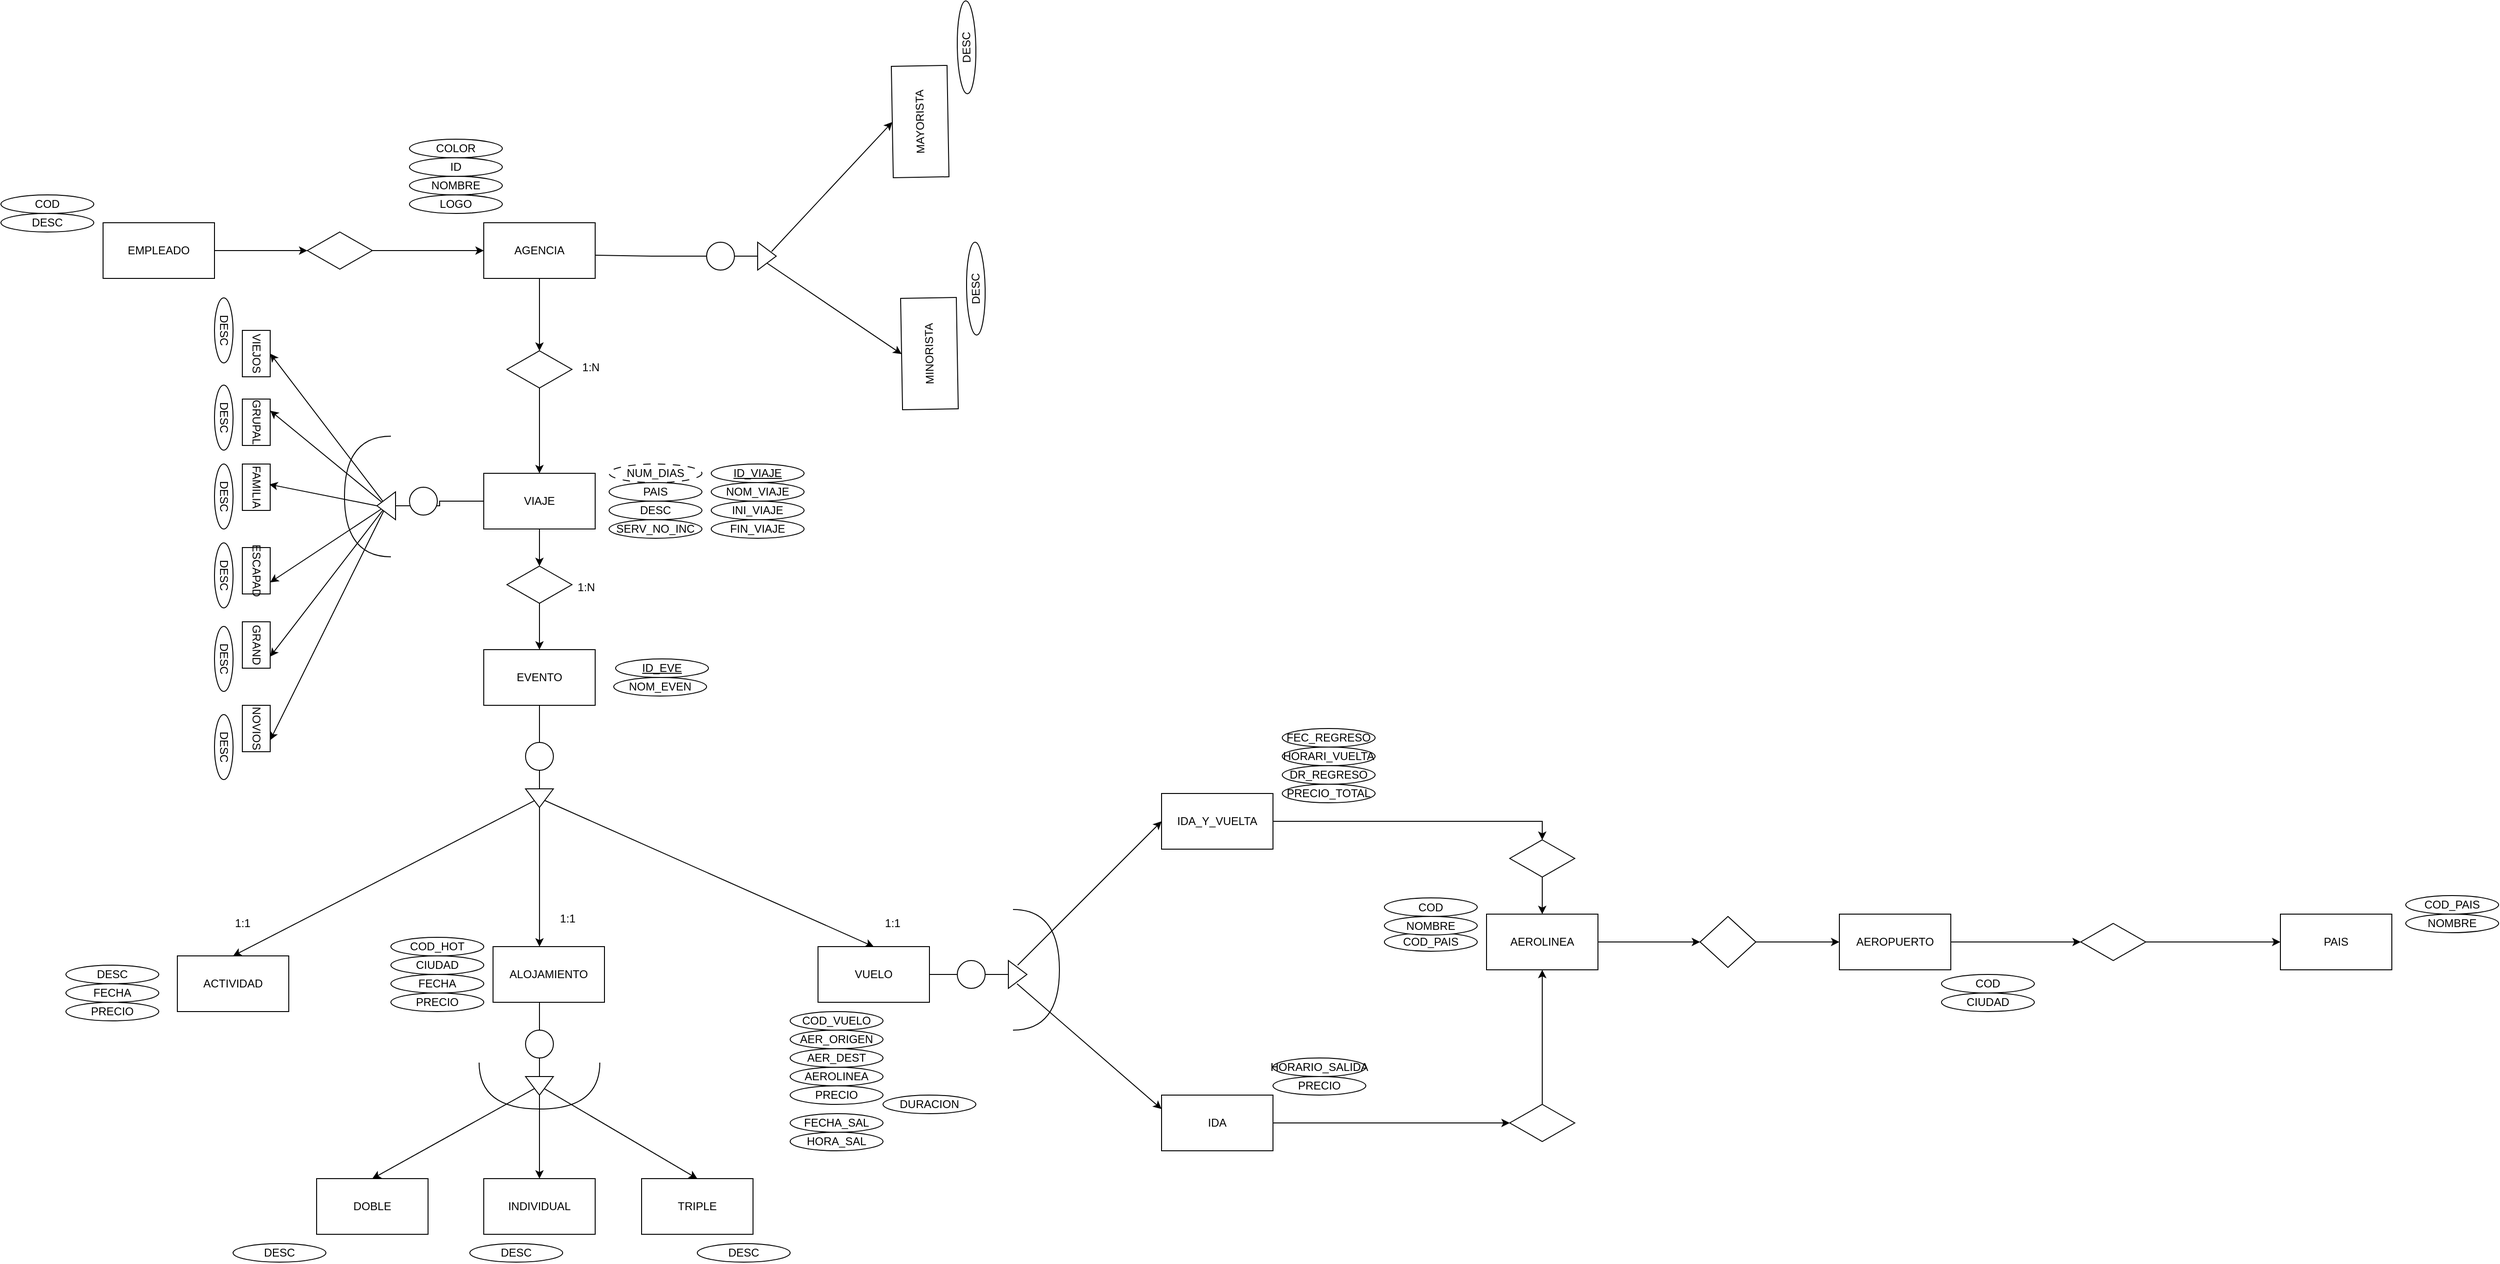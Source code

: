 <mxfile version="26.0.9" pages="4">
  <diagram name="OPCION EQUIPO" id="_MsvD0KrVB0B4e_N_zKd">
    <mxGraphModel dx="2504" dy="1926" grid="1" gridSize="10" guides="1" tooltips="1" connect="1" arrows="1" fold="1" page="1" pageScale="1" pageWidth="827" pageHeight="1169" math="0" shadow="0">
      <root>
        <mxCell id="0" />
        <mxCell id="1" parent="0" />
        <mxCell id="8J76fCmz9Zt0PHhqC_l3-22" style="edgeStyle=orthogonalEdgeStyle;rounded=0;orthogonalLoop=1;jettySize=auto;html=1;entryX=0.5;entryY=0;entryDx=0;entryDy=0;endArrow=none;endFill=0;" parent="1" source="8J76fCmz9Zt0PHhqC_l3-2" target="8J76fCmz9Zt0PHhqC_l3-15" edge="1">
          <mxGeometry relative="1" as="geometry" />
        </mxCell>
        <mxCell id="8J76fCmz9Zt0PHhqC_l3-2" value="EVENTO" style="rounded=0;whiteSpace=wrap;html=1;" parent="1" vertex="1">
          <mxGeometry x="150" y="-280" width="120" height="60" as="geometry" />
        </mxCell>
        <mxCell id="8J76fCmz9Zt0PHhqC_l3-27" style="edgeStyle=orthogonalEdgeStyle;rounded=0;orthogonalLoop=1;jettySize=auto;html=1;entryX=0;entryY=0.5;entryDx=0;entryDy=0;" parent="1" source="8J76fCmz9Zt0PHhqC_l3-3" target="8J76fCmz9Zt0PHhqC_l3-11" edge="1">
          <mxGeometry relative="1" as="geometry" />
        </mxCell>
        <mxCell id="8J76fCmz9Zt0PHhqC_l3-3" value="AEROPUERTO" style="rounded=0;whiteSpace=wrap;html=1;" parent="1" vertex="1">
          <mxGeometry x="1610" y="5" width="120" height="60" as="geometry" />
        </mxCell>
        <mxCell id="8J76fCmz9Zt0PHhqC_l3-24" value="" style="edgeStyle=orthogonalEdgeStyle;rounded=0;orthogonalLoop=1;jettySize=auto;html=1;" parent="1" source="8J76fCmz9Zt0PHhqC_l3-4" target="8J76fCmz9Zt0PHhqC_l3-9" edge="1">
          <mxGeometry relative="1" as="geometry" />
        </mxCell>
        <mxCell id="Oh4qELDTJlvtXCSaa596-82" value="" style="edgeStyle=orthogonalEdgeStyle;rounded=0;orthogonalLoop=1;jettySize=auto;html=1;endArrow=none;endFill=0;" parent="1" source="8J76fCmz9Zt0PHhqC_l3-4" target="Oh4qELDTJlvtXCSaa596-75" edge="1">
          <mxGeometry relative="1" as="geometry" />
        </mxCell>
        <mxCell id="8J76fCmz9Zt0PHhqC_l3-4" value="VIAJE" style="rounded=0;whiteSpace=wrap;html=1;" parent="1" vertex="1">
          <mxGeometry x="150" y="-470" width="120" height="60" as="geometry" />
        </mxCell>
        <mxCell id="8J76fCmz9Zt0PHhqC_l3-5" value="PAIS" style="rounded=0;whiteSpace=wrap;html=1;" parent="1" vertex="1">
          <mxGeometry x="2085" y="5" width="120" height="60" as="geometry" />
        </mxCell>
        <mxCell id="8J76fCmz9Zt0PHhqC_l3-6" value="ALOJAMIENTO&lt;span style=&quot;color: rgba(0, 0, 0, 0); font-family: monospace; font-size: 0px; text-align: start; text-wrap-mode: nowrap;&quot;&gt;%3CmxGraphModel%3E%3Croot%3E%3CmxCell%20id%3D%220%22%2F%3E%3CmxCell%20id%3D%221%22%20parent%3D%220%22%2F%3E%3CmxCell%20id%3D%222%22%20value%3D%22PAIS%22%20style%3D%22rounded%3D0%3BwhiteSpace%3Dwrap%3Bhtml%3D1%3B%22%20vertex%3D%221%22%20parent%3D%221%22%3E%3CmxGeometry%20x%3D%22110%22%20y%3D%22210%22%20width%3D%22120%22%20height%3D%2260%22%20as%3D%22geometry%22%2F%3E%3C%2FmxCell%3E%3C%2Froot%3E%3C%2FmxGraphModel%3E&lt;/span&gt;&lt;span style=&quot;color: rgba(0, 0, 0, 0); font-family: monospace; font-size: 0px; text-align: start; text-wrap-mode: nowrap;&quot;&gt;%3CmxGraphModel%3E%3Croot%3E%3CmxCell%20id%3D%220%22%2F%3E%3CmxCell%20id%3D%221%22%20parent%3D%220%22%2F%3E%3CmxCell%20id%3D%222%22%20value%3D%22PAIS%22%20style%3D%22rounded%3D0%3BwhiteSpace%3Dwrap%3Bhtml%3D1%3B%22%20vertex%3D%221%22%20parent%3D%221%22%3E%3CmxGeometry%20x%3D%22110%22%20y%3D%22210%22%20width%3D%22120%22%20height%3D%2260%22%20as%3D%22geometry%22%2F%3E%3C%2FmxCell%3E%3C%2Froot%3E%3C%2FmxGraphModel%3E&lt;/span&gt;" style="rounded=0;whiteSpace=wrap;html=1;" parent="1" vertex="1">
          <mxGeometry x="160" y="40" width="120" height="60" as="geometry" />
        </mxCell>
        <mxCell id="8J76fCmz9Zt0PHhqC_l3-7" value="ACTIVIDAD" style="rounded=0;whiteSpace=wrap;html=1;" parent="1" vertex="1">
          <mxGeometry x="-180" y="50" width="120" height="60" as="geometry" />
        </mxCell>
        <mxCell id="8J76fCmz9Zt0PHhqC_l3-8" value="VUELO" style="rounded=0;whiteSpace=wrap;html=1;" parent="1" vertex="1">
          <mxGeometry x="510" y="40" width="120" height="60" as="geometry" />
        </mxCell>
        <mxCell id="8J76fCmz9Zt0PHhqC_l3-23" value="" style="edgeStyle=orthogonalEdgeStyle;rounded=0;orthogonalLoop=1;jettySize=auto;html=1;" parent="1" source="8J76fCmz9Zt0PHhqC_l3-9" target="8J76fCmz9Zt0PHhqC_l3-2" edge="1">
          <mxGeometry relative="1" as="geometry" />
        </mxCell>
        <mxCell id="8J76fCmz9Zt0PHhqC_l3-9" value="" style="rhombus;whiteSpace=wrap;html=1;" parent="1" vertex="1">
          <mxGeometry x="175" y="-370" width="70" height="40" as="geometry" />
        </mxCell>
        <mxCell id="8J76fCmz9Zt0PHhqC_l3-28" style="edgeStyle=orthogonalEdgeStyle;rounded=0;orthogonalLoop=1;jettySize=auto;html=1;entryX=0;entryY=0.5;entryDx=0;entryDy=0;" parent="1" source="8J76fCmz9Zt0PHhqC_l3-11" target="8J76fCmz9Zt0PHhqC_l3-5" edge="1">
          <mxGeometry relative="1" as="geometry" />
        </mxCell>
        <mxCell id="8J76fCmz9Zt0PHhqC_l3-11" value="" style="rhombus;whiteSpace=wrap;html=1;" parent="1" vertex="1">
          <mxGeometry x="1870" y="15" width="70" height="40" as="geometry" />
        </mxCell>
        <mxCell id="Oh4qELDTJlvtXCSaa596-101" style="edgeStyle=orthogonalEdgeStyle;rounded=0;orthogonalLoop=1;jettySize=auto;html=1;entryX=0.5;entryY=0;entryDx=0;entryDy=0;" parent="1" source="8J76fCmz9Zt0PHhqC_l3-12" target="Oh4qELDTJlvtXCSaa596-96" edge="1">
          <mxGeometry relative="1" as="geometry" />
        </mxCell>
        <mxCell id="8J76fCmz9Zt0PHhqC_l3-12" value="" style="rhombus;whiteSpace=wrap;html=1;" parent="1" vertex="1">
          <mxGeometry x="1255" y="-75" width="70" height="40" as="geometry" />
        </mxCell>
        <mxCell id="8J76fCmz9Zt0PHhqC_l3-15" value="" style="ellipse;whiteSpace=wrap;html=1;aspect=fixed;" parent="1" vertex="1">
          <mxGeometry x="195" y="-180" width="30" height="30" as="geometry" />
        </mxCell>
        <mxCell id="8J76fCmz9Zt0PHhqC_l3-18" style="rounded=0;orthogonalLoop=1;jettySize=auto;html=1;entryX=0.5;entryY=0;entryDx=0;entryDy=0;" parent="1" source="8J76fCmz9Zt0PHhqC_l3-16" target="8J76fCmz9Zt0PHhqC_l3-7" edge="1">
          <mxGeometry relative="1" as="geometry" />
        </mxCell>
        <mxCell id="8J76fCmz9Zt0PHhqC_l3-20" style="rounded=0;orthogonalLoop=1;jettySize=auto;html=1;entryX=0.5;entryY=0;entryDx=0;entryDy=0;" parent="1" source="8J76fCmz9Zt0PHhqC_l3-16" target="8J76fCmz9Zt0PHhqC_l3-8" edge="1">
          <mxGeometry relative="1" as="geometry" />
        </mxCell>
        <mxCell id="8J76fCmz9Zt0PHhqC_l3-16" value="" style="triangle;whiteSpace=wrap;html=1;rotation=0;direction=south;" parent="1" vertex="1">
          <mxGeometry x="195" y="-130" width="30" height="20" as="geometry" />
        </mxCell>
        <mxCell id="8J76fCmz9Zt0PHhqC_l3-19" style="edgeStyle=orthogonalEdgeStyle;rounded=0;orthogonalLoop=1;jettySize=auto;html=1;entryX=0.417;entryY=0;entryDx=0;entryDy=0;entryPerimeter=0;" parent="1" source="8J76fCmz9Zt0PHhqC_l3-16" target="8J76fCmz9Zt0PHhqC_l3-6" edge="1">
          <mxGeometry relative="1" as="geometry" />
        </mxCell>
        <mxCell id="8J76fCmz9Zt0PHhqC_l3-31" value="1:N" style="text;html=1;align=center;verticalAlign=middle;resizable=0;points=[];autosize=1;strokeColor=none;fillColor=none;" parent="1" vertex="1">
          <mxGeometry x="240" y="-362" width="40" height="30" as="geometry" />
        </mxCell>
        <mxCell id="8J76fCmz9Zt0PHhqC_l3-32" value="NOM_VIAJE" style="ellipse;whiteSpace=wrap;html=1;" parent="1" vertex="1">
          <mxGeometry x="395" y="-460" width="100" height="20" as="geometry" />
        </mxCell>
        <mxCell id="8J76fCmz9Zt0PHhqC_l3-33" value="NUM_DIAS" style="ellipse;whiteSpace=wrap;html=1;dashed=1;dashPattern=8 8;" parent="1" vertex="1">
          <mxGeometry x="285" y="-480" width="100" height="20" as="geometry" />
        </mxCell>
        <mxCell id="8J76fCmz9Zt0PHhqC_l3-34" value="PAIS" style="ellipse;whiteSpace=wrap;html=1;" parent="1" vertex="1">
          <mxGeometry x="285" y="-460" width="100" height="20" as="geometry" />
        </mxCell>
        <mxCell id="8J76fCmz9Zt0PHhqC_l3-35" value="DESC" style="ellipse;whiteSpace=wrap;html=1;" parent="1" vertex="1">
          <mxGeometry x="285" y="-440" width="100" height="20" as="geometry" />
        </mxCell>
        <mxCell id="8J76fCmz9Zt0PHhqC_l3-36" value="SERV_NO_INC" style="ellipse;whiteSpace=wrap;html=1;" parent="1" vertex="1">
          <mxGeometry x="285" y="-420" width="100" height="20" as="geometry" />
        </mxCell>
        <mxCell id="8J76fCmz9Zt0PHhqC_l3-38" value="FIN_VIAJE" style="ellipse;whiteSpace=wrap;html=1;" parent="1" vertex="1">
          <mxGeometry x="395" y="-420" width="100" height="20" as="geometry" />
        </mxCell>
        <mxCell id="8J76fCmz9Zt0PHhqC_l3-39" value="INI_VIAJE" style="ellipse;whiteSpace=wrap;html=1;" parent="1" vertex="1">
          <mxGeometry x="395" y="-440" width="100" height="20" as="geometry" />
        </mxCell>
        <mxCell id="8J76fCmz9Zt0PHhqC_l3-42" value="&lt;u&gt;ID_VIAJE&lt;/u&gt;" style="ellipse;whiteSpace=wrap;html=1;" parent="1" vertex="1">
          <mxGeometry x="395" y="-480" width="100" height="20" as="geometry" />
        </mxCell>
        <mxCell id="8J76fCmz9Zt0PHhqC_l3-47" value="NOM_EVEN" style="ellipse;whiteSpace=wrap;html=1;" parent="1" vertex="1">
          <mxGeometry x="290" y="-250" width="100" height="20" as="geometry" />
        </mxCell>
        <mxCell id="Oh4qELDTJlvtXCSaa596-102" style="edgeStyle=orthogonalEdgeStyle;rounded=0;orthogonalLoop=1;jettySize=auto;html=1;entryX=0;entryY=0.5;entryDx=0;entryDy=0;" parent="1" source="8J76fCmz9Zt0PHhqC_l3-56" target="Oh4qELDTJlvtXCSaa596-18" edge="1">
          <mxGeometry relative="1" as="geometry" />
        </mxCell>
        <mxCell id="8J76fCmz9Zt0PHhqC_l3-56" value="IDA" style="rounded=0;whiteSpace=wrap;html=1;" parent="1" vertex="1">
          <mxGeometry x="880" y="200" width="120" height="60" as="geometry" />
        </mxCell>
        <mxCell id="Oh4qELDTJlvtXCSaa596-100" style="edgeStyle=orthogonalEdgeStyle;rounded=0;orthogonalLoop=1;jettySize=auto;html=1;entryX=0.5;entryY=0;entryDx=0;entryDy=0;" parent="1" source="8J76fCmz9Zt0PHhqC_l3-57" target="8J76fCmz9Zt0PHhqC_l3-12" edge="1">
          <mxGeometry relative="1" as="geometry" />
        </mxCell>
        <mxCell id="8J76fCmz9Zt0PHhqC_l3-57" value="IDA_Y_VUELTA" style="rounded=0;whiteSpace=wrap;html=1;" parent="1" vertex="1">
          <mxGeometry x="880" y="-125" width="120" height="60" as="geometry" />
        </mxCell>
        <mxCell id="8J76fCmz9Zt0PHhqC_l3-65" value="" style="edgeStyle=orthogonalEdgeStyle;rounded=0;orthogonalLoop=1;jettySize=auto;html=1;endArrow=none;endFill=0;" parent="1" source="8J76fCmz9Zt0PHhqC_l3-59" target="8J76fCmz9Zt0PHhqC_l3-8" edge="1">
          <mxGeometry relative="1" as="geometry" />
        </mxCell>
        <mxCell id="8J76fCmz9Zt0PHhqC_l3-70" value="" style="edgeStyle=orthogonalEdgeStyle;rounded=0;orthogonalLoop=1;jettySize=auto;html=1;endArrow=none;endFill=0;" parent="1" source="8J76fCmz9Zt0PHhqC_l3-59" target="8J76fCmz9Zt0PHhqC_l3-60" edge="1">
          <mxGeometry relative="1" as="geometry">
            <Array as="points">
              <mxPoint x="700" y="70" />
              <mxPoint x="700" y="70" />
            </Array>
          </mxGeometry>
        </mxCell>
        <mxCell id="8J76fCmz9Zt0PHhqC_l3-59" value="" style="ellipse;whiteSpace=wrap;html=1;aspect=fixed;" parent="1" vertex="1">
          <mxGeometry x="660" y="55" width="30" height="30" as="geometry" />
        </mxCell>
        <mxCell id="8J76fCmz9Zt0PHhqC_l3-68" style="rounded=0;orthogonalLoop=1;jettySize=auto;html=1;entryX=0;entryY=0.25;entryDx=0;entryDy=0;" parent="1" target="8J76fCmz9Zt0PHhqC_l3-56" edge="1">
          <mxGeometry relative="1" as="geometry">
            <mxPoint x="724.268" y="79.999" as="sourcePoint" />
            <mxPoint x="860" y="126.95" as="targetPoint" />
          </mxGeometry>
        </mxCell>
        <mxCell id="8J76fCmz9Zt0PHhqC_l3-69" style="rounded=0;orthogonalLoop=1;jettySize=auto;html=1;entryX=0;entryY=0.5;entryDx=0;entryDy=0;" parent="1" target="8J76fCmz9Zt0PHhqC_l3-57" edge="1">
          <mxGeometry relative="1" as="geometry">
            <mxPoint x="725" y="60" as="sourcePoint" />
          </mxGeometry>
        </mxCell>
        <mxCell id="8J76fCmz9Zt0PHhqC_l3-60" value="" style="triangle;whiteSpace=wrap;html=1;rotation=-90;direction=south;" parent="1" vertex="1">
          <mxGeometry x="710" y="60" width="30" height="20" as="geometry" />
        </mxCell>
        <mxCell id="8J76fCmz9Zt0PHhqC_l3-61" value="" style="shape=requiredInterface;html=1;verticalLabelPosition=bottom;sketch=0;rotation=0;" parent="1" vertex="1">
          <mxGeometry x="720" width="50" height="130" as="geometry" />
        </mxCell>
        <mxCell id="8J76fCmz9Zt0PHhqC_l3-74" value="HORARIO_SALIDA" style="ellipse;whiteSpace=wrap;html=1;" parent="1" vertex="1">
          <mxGeometry x="1000" y="160" width="100" height="20" as="geometry" />
        </mxCell>
        <mxCell id="8J76fCmz9Zt0PHhqC_l3-76" value="DR_REGRESO" style="ellipse;whiteSpace=wrap;html=1;" parent="1" vertex="1">
          <mxGeometry x="1010" y="-155" width="100" height="20" as="geometry" />
        </mxCell>
        <mxCell id="8J76fCmz9Zt0PHhqC_l3-78" value="HORARI_VUELTA" style="ellipse;whiteSpace=wrap;html=1;" parent="1" vertex="1">
          <mxGeometry x="1010" y="-175" width="100" height="20" as="geometry" />
        </mxCell>
        <mxCell id="8J76fCmz9Zt0PHhqC_l3-79" value="PRECIO_TOTAL" style="ellipse;whiteSpace=wrap;html=1;" parent="1" vertex="1">
          <mxGeometry x="1010" y="-135" width="100" height="20" as="geometry" />
        </mxCell>
        <mxCell id="8J76fCmz9Zt0PHhqC_l3-82" value="" style="endArrow=none;html=1;rounded=0;entryX=0.5;entryY=1;entryDx=0;entryDy=0;" parent="1" target="8J76fCmz9Zt0PHhqC_l3-15" edge="1">
          <mxGeometry width="50" height="50" relative="1" as="geometry">
            <mxPoint x="210" y="-130" as="sourcePoint" />
            <mxPoint x="260" y="30" as="targetPoint" />
          </mxGeometry>
        </mxCell>
        <mxCell id="8J76fCmz9Zt0PHhqC_l3-83" value="" style="ellipse;whiteSpace=wrap;html=1;aspect=fixed;" parent="1" vertex="1">
          <mxGeometry x="195" y="130" width="30" height="30" as="geometry" />
        </mxCell>
        <mxCell id="8J76fCmz9Zt0PHhqC_l3-95" style="rounded=0;orthogonalLoop=1;jettySize=auto;html=1;entryX=0.5;entryY=0;entryDx=0;entryDy=0;" parent="1" source="8J76fCmz9Zt0PHhqC_l3-84" target="8J76fCmz9Zt0PHhqC_l3-89" edge="1">
          <mxGeometry relative="1" as="geometry">
            <mxPoint x="40" y="270" as="targetPoint" />
          </mxGeometry>
        </mxCell>
        <mxCell id="8J76fCmz9Zt0PHhqC_l3-96" value="" style="edgeStyle=orthogonalEdgeStyle;rounded=0;orthogonalLoop=1;jettySize=auto;html=1;" parent="1" source="8J76fCmz9Zt0PHhqC_l3-84" target="8J76fCmz9Zt0PHhqC_l3-88" edge="1">
          <mxGeometry relative="1" as="geometry" />
        </mxCell>
        <mxCell id="8J76fCmz9Zt0PHhqC_l3-97" style="rounded=0;orthogonalLoop=1;jettySize=auto;html=1;entryX=0.5;entryY=0;entryDx=0;entryDy=0;" parent="1" source="8J76fCmz9Zt0PHhqC_l3-84" target="8J76fCmz9Zt0PHhqC_l3-87" edge="1">
          <mxGeometry relative="1" as="geometry" />
        </mxCell>
        <mxCell id="8J76fCmz9Zt0PHhqC_l3-84" value="" style="triangle;whiteSpace=wrap;html=1;rotation=0;direction=south;" parent="1" vertex="1">
          <mxGeometry x="195" y="180" width="30" height="20" as="geometry" />
        </mxCell>
        <mxCell id="8J76fCmz9Zt0PHhqC_l3-85" value="" style="shape=requiredInterface;html=1;verticalLabelPosition=bottom;sketch=0;rotation=90;" parent="1" vertex="1">
          <mxGeometry x="185" y="125" width="50" height="130" as="geometry" />
        </mxCell>
        <mxCell id="8J76fCmz9Zt0PHhqC_l3-86" value="" style="endArrow=none;html=1;rounded=0;entryX=0.5;entryY=1;entryDx=0;entryDy=0;" parent="1" target="8J76fCmz9Zt0PHhqC_l3-83" edge="1">
          <mxGeometry width="50" height="50" relative="1" as="geometry">
            <mxPoint x="210" y="180" as="sourcePoint" />
            <mxPoint x="260" y="340" as="targetPoint" />
          </mxGeometry>
        </mxCell>
        <mxCell id="8J76fCmz9Zt0PHhqC_l3-87" value="TRIPLE" style="rounded=0;whiteSpace=wrap;html=1;" parent="1" vertex="1">
          <mxGeometry x="320" y="290" width="120" height="60" as="geometry" />
        </mxCell>
        <mxCell id="8J76fCmz9Zt0PHhqC_l3-88" value="INDIVIDUAL" style="rounded=0;whiteSpace=wrap;html=1;" parent="1" vertex="1">
          <mxGeometry x="150" y="290" width="120" height="60" as="geometry" />
        </mxCell>
        <mxCell id="8J76fCmz9Zt0PHhqC_l3-89" value="DOBLE" style="rounded=0;whiteSpace=wrap;html=1;" parent="1" vertex="1">
          <mxGeometry x="-30" y="290" width="120" height="60" as="geometry" />
        </mxCell>
        <mxCell id="8J76fCmz9Zt0PHhqC_l3-90" value="" style="endArrow=none;html=1;rounded=0;entryX=0.5;entryY=0;entryDx=0;entryDy=0;" parent="1" target="8J76fCmz9Zt0PHhqC_l3-83" edge="1">
          <mxGeometry width="50" height="50" relative="1" as="geometry">
            <mxPoint x="210" y="100" as="sourcePoint" />
            <mxPoint x="520" y="160" as="targetPoint" />
          </mxGeometry>
        </mxCell>
        <mxCell id="8J76fCmz9Zt0PHhqC_l3-98" value="CIUDAD" style="ellipse;whiteSpace=wrap;html=1;" parent="1" vertex="1">
          <mxGeometry x="50" y="50" width="100" height="20" as="geometry" />
        </mxCell>
        <mxCell id="8J76fCmz9Zt0PHhqC_l3-100" value="FECHA" style="ellipse;whiteSpace=wrap;html=1;" parent="1" vertex="1">
          <mxGeometry x="50" y="70" width="100" height="20" as="geometry" />
        </mxCell>
        <mxCell id="8J76fCmz9Zt0PHhqC_l3-101" value="PRECIO" style="ellipse;whiteSpace=wrap;html=1;" parent="1" vertex="1">
          <mxGeometry x="50" y="90" width="100" height="20" as="geometry" />
        </mxCell>
        <mxCell id="8J76fCmz9Zt0PHhqC_l3-104" value="DESC" style="ellipse;whiteSpace=wrap;html=1;" parent="1" vertex="1">
          <mxGeometry x="-300" y="60" width="100" height="20" as="geometry" />
        </mxCell>
        <mxCell id="8J76fCmz9Zt0PHhqC_l3-106" value="FECHA" style="ellipse;whiteSpace=wrap;html=1;" parent="1" vertex="1">
          <mxGeometry x="-300" y="80" width="100" height="20" as="geometry" />
        </mxCell>
        <mxCell id="8J76fCmz9Zt0PHhqC_l3-107" value="PRECIO" style="ellipse;whiteSpace=wrap;html=1;" parent="1" vertex="1">
          <mxGeometry x="-300" y="100" width="100" height="20" as="geometry" />
        </mxCell>
        <mxCell id="gXiZ2cMo5abs0W_Zyyxr-14" value="CIUDAD" style="ellipse;whiteSpace=wrap;html=1;" parent="1" vertex="1">
          <mxGeometry x="1720" y="90" width="100" height="20" as="geometry" />
        </mxCell>
        <mxCell id="gXiZ2cMo5abs0W_Zyyxr-15" value="COD" style="ellipse;whiteSpace=wrap;html=1;" parent="1" vertex="1">
          <mxGeometry x="1720" y="70" width="100" height="20" as="geometry" />
        </mxCell>
        <mxCell id="Oh4qELDTJlvtXCSaa596-4" value="" style="edgeStyle=orthogonalEdgeStyle;rounded=0;orthogonalLoop=1;jettySize=auto;html=1;" parent="1" source="Oh4qELDTJlvtXCSaa596-2" target="Oh4qELDTJlvtXCSaa596-3" edge="1">
          <mxGeometry relative="1" as="geometry">
            <Array as="points">
              <mxPoint x="205" y="-577" />
            </Array>
          </mxGeometry>
        </mxCell>
        <mxCell id="Oh4qELDTJlvtXCSaa596-1" value="AGENCIA" style="rounded=0;whiteSpace=wrap;html=1;" parent="1" vertex="1">
          <mxGeometry x="150" y="-740" width="120" height="60" as="geometry" />
        </mxCell>
        <mxCell id="Oh4qELDTJlvtXCSaa596-5" value="" style="edgeStyle=orthogonalEdgeStyle;rounded=0;orthogonalLoop=1;jettySize=auto;html=1;" parent="1" source="Oh4qELDTJlvtXCSaa596-2" target="8J76fCmz9Zt0PHhqC_l3-4" edge="1">
          <mxGeometry relative="1" as="geometry" />
        </mxCell>
        <mxCell id="Oh4qELDTJlvtXCSaa596-3" value="1:N" style="text;html=1;align=center;verticalAlign=middle;resizable=0;points=[];autosize=1;strokeColor=none;fillColor=none;" parent="1" vertex="1">
          <mxGeometry x="245" y="-599" width="40" height="30" as="geometry" />
        </mxCell>
        <mxCell id="Oh4qELDTJlvtXCSaa596-6" value="" style="edgeStyle=orthogonalEdgeStyle;rounded=0;orthogonalLoop=1;jettySize=auto;html=1;" parent="1" source="Oh4qELDTJlvtXCSaa596-1" target="Oh4qELDTJlvtXCSaa596-2" edge="1">
          <mxGeometry relative="1" as="geometry">
            <mxPoint x="205" y="-670" as="sourcePoint" />
            <mxPoint x="230" y="-577" as="targetPoint" />
            <Array as="points" />
          </mxGeometry>
        </mxCell>
        <mxCell id="Oh4qELDTJlvtXCSaa596-2" value="" style="rhombus;whiteSpace=wrap;html=1;" parent="1" vertex="1">
          <mxGeometry x="175" y="-602" width="70" height="40" as="geometry" />
        </mxCell>
        <mxCell id="Oh4qELDTJlvtXCSaa596-8" value="COLOR" style="ellipse;whiteSpace=wrap;html=1;" parent="1" vertex="1">
          <mxGeometry x="70" y="-830" width="100" height="20" as="geometry" />
        </mxCell>
        <mxCell id="Oh4qELDTJlvtXCSaa596-9" value="LOGO" style="ellipse;whiteSpace=wrap;html=1;" parent="1" vertex="1">
          <mxGeometry x="70" y="-770" width="100" height="20" as="geometry" />
        </mxCell>
        <mxCell id="Oh4qELDTJlvtXCSaa596-10" value="NOMBRE" style="ellipse;whiteSpace=wrap;html=1;" parent="1" vertex="1">
          <mxGeometry x="70" y="-790" width="100" height="20" as="geometry" />
        </mxCell>
        <mxCell id="Oh4qELDTJlvtXCSaa596-12" value="&lt;u&gt;ID_EVE&lt;/u&gt;" style="ellipse;whiteSpace=wrap;html=1;" parent="1" vertex="1">
          <mxGeometry x="292" y="-270" width="100" height="20" as="geometry" />
        </mxCell>
        <mxCell id="Oh4qELDTJlvtXCSaa596-14" value="PRECIO" style="ellipse;whiteSpace=wrap;html=1;" parent="1" vertex="1">
          <mxGeometry x="1000" y="180" width="100" height="20" as="geometry" />
        </mxCell>
        <mxCell id="Oh4qELDTJlvtXCSaa596-15" value="COD_HOT" style="ellipse;whiteSpace=wrap;html=1;" parent="1" vertex="1">
          <mxGeometry x="50" y="30" width="100" height="20" as="geometry" />
        </mxCell>
        <mxCell id="Oh4qELDTJlvtXCSaa596-103" style="edgeStyle=orthogonalEdgeStyle;rounded=0;orthogonalLoop=1;jettySize=auto;html=1;entryX=0.5;entryY=1;entryDx=0;entryDy=0;" parent="1" source="Oh4qELDTJlvtXCSaa596-18" target="Oh4qELDTJlvtXCSaa596-96" edge="1">
          <mxGeometry relative="1" as="geometry" />
        </mxCell>
        <mxCell id="Oh4qELDTJlvtXCSaa596-18" value="" style="rhombus;whiteSpace=wrap;html=1;" parent="1" vertex="1">
          <mxGeometry x="1255" y="210" width="70" height="40" as="geometry" />
        </mxCell>
        <mxCell id="Oh4qELDTJlvtXCSaa596-26" value="COD_PAIS" style="ellipse;whiteSpace=wrap;html=1;" parent="1" vertex="1">
          <mxGeometry x="2220" y="-15" width="100" height="20" as="geometry" />
        </mxCell>
        <mxCell id="Oh4qELDTJlvtXCSaa596-28" value="NOMBRE" style="ellipse;whiteSpace=wrap;html=1;" parent="1" vertex="1">
          <mxGeometry x="2220" y="5" width="100" height="20" as="geometry" />
        </mxCell>
        <mxCell id="Oh4qELDTJlvtXCSaa596-29" value="DESC" style="ellipse;whiteSpace=wrap;html=1;" parent="1" vertex="1">
          <mxGeometry x="-120" y="360" width="100" height="20" as="geometry" />
        </mxCell>
        <mxCell id="Oh4qELDTJlvtXCSaa596-30" value="DESC" style="ellipse;whiteSpace=wrap;html=1;" parent="1" vertex="1">
          <mxGeometry x="380" y="360" width="100" height="20" as="geometry" />
        </mxCell>
        <mxCell id="Oh4qELDTJlvtXCSaa596-31" value="DESC" style="ellipse;whiteSpace=wrap;html=1;" parent="1" vertex="1">
          <mxGeometry x="135" y="360" width="100" height="20" as="geometry" />
        </mxCell>
        <mxCell id="Oh4qELDTJlvtXCSaa596-34" value="ID" style="ellipse;whiteSpace=wrap;html=1;" parent="1" vertex="1">
          <mxGeometry x="70" y="-810" width="100" height="20" as="geometry" />
        </mxCell>
        <mxCell id="Oh4qELDTJlvtXCSaa596-53" value="" style="edgeStyle=orthogonalEdgeStyle;rounded=0;orthogonalLoop=1;jettySize=auto;html=1;" parent="1" source="Oh4qELDTJlvtXCSaa596-35" target="Oh4qELDTJlvtXCSaa596-51" edge="1">
          <mxGeometry relative="1" as="geometry" />
        </mxCell>
        <mxCell id="Oh4qELDTJlvtXCSaa596-35" value="EMPLEADO" style="rounded=0;whiteSpace=wrap;html=1;" parent="1" vertex="1">
          <mxGeometry x="-260" y="-740" width="120" height="60" as="geometry" />
        </mxCell>
        <mxCell id="Oh4qELDTJlvtXCSaa596-36" value="COD" style="ellipse;whiteSpace=wrap;html=1;" parent="1" vertex="1">
          <mxGeometry x="-370" y="-770" width="100" height="20" as="geometry" />
        </mxCell>
        <mxCell id="Oh4qELDTJlvtXCSaa596-37" value="DESC" style="ellipse;whiteSpace=wrap;html=1;" parent="1" vertex="1">
          <mxGeometry x="-370" y="-750" width="100" height="20" as="geometry" />
        </mxCell>
        <mxCell id="Oh4qELDTJlvtXCSaa596-42" value="" style="edgeStyle=orthogonalEdgeStyle;rounded=0;orthogonalLoop=1;jettySize=auto;html=1;endArrow=none;endFill=0;" parent="1" source="Oh4qELDTJlvtXCSaa596-44" edge="1">
          <mxGeometry relative="1" as="geometry">
            <mxPoint x="270" y="-705" as="targetPoint" />
          </mxGeometry>
        </mxCell>
        <mxCell id="Oh4qELDTJlvtXCSaa596-43" value="" style="edgeStyle=orthogonalEdgeStyle;rounded=0;orthogonalLoop=1;jettySize=auto;html=1;endArrow=none;endFill=0;" parent="1" source="Oh4qELDTJlvtXCSaa596-44" target="Oh4qELDTJlvtXCSaa596-45" edge="1">
          <mxGeometry relative="1" as="geometry">
            <Array as="points">
              <mxPoint x="430" y="-704" />
              <mxPoint x="430" y="-704" />
            </Array>
          </mxGeometry>
        </mxCell>
        <mxCell id="Oh4qELDTJlvtXCSaa596-44" value="" style="ellipse;whiteSpace=wrap;html=1;aspect=fixed;" parent="1" vertex="1">
          <mxGeometry x="390" y="-719" width="30" height="30" as="geometry" />
        </mxCell>
        <mxCell id="Oh4qELDTJlvtXCSaa596-45" value="" style="triangle;whiteSpace=wrap;html=1;rotation=-90;direction=south;" parent="1" vertex="1">
          <mxGeometry x="440" y="-714" width="30" height="20" as="geometry" />
        </mxCell>
        <mxCell id="Oh4qELDTJlvtXCSaa596-47" value="MAYORISTA" style="rounded=0;whiteSpace=wrap;html=1;rotation=-91;" parent="1" vertex="1">
          <mxGeometry x="560" y="-879" width="120" height="60" as="geometry" />
        </mxCell>
        <mxCell id="Oh4qELDTJlvtXCSaa596-48" value="MINORISTA" style="rounded=0;whiteSpace=wrap;html=1;rotation=-91;" parent="1" vertex="1">
          <mxGeometry x="570" y="-629" width="120" height="60" as="geometry" />
        </mxCell>
        <mxCell id="Oh4qELDTJlvtXCSaa596-49" value="" style="endArrow=classic;html=1;rounded=0;entryX=0.5;entryY=0;entryDx=0;entryDy=0;" parent="1" target="Oh4qELDTJlvtXCSaa596-47" edge="1">
          <mxGeometry width="50" height="50" relative="1" as="geometry">
            <mxPoint x="460" y="-709" as="sourcePoint" />
            <mxPoint x="110" y="-909" as="targetPoint" />
          </mxGeometry>
        </mxCell>
        <mxCell id="Oh4qELDTJlvtXCSaa596-50" value="" style="endArrow=classic;html=1;rounded=0;exitX=0.5;exitY=1;exitDx=0;exitDy=0;entryX=0.5;entryY=0;entryDx=0;entryDy=0;" parent="1" source="Oh4qELDTJlvtXCSaa596-45" target="Oh4qELDTJlvtXCSaa596-48" edge="1">
          <mxGeometry width="50" height="50" relative="1" as="geometry">
            <mxPoint x="60" y="-859" as="sourcePoint" />
            <mxPoint x="110" y="-909" as="targetPoint" />
          </mxGeometry>
        </mxCell>
        <mxCell id="Oh4qELDTJlvtXCSaa596-54" style="edgeStyle=orthogonalEdgeStyle;rounded=0;orthogonalLoop=1;jettySize=auto;html=1;entryX=0;entryY=0.5;entryDx=0;entryDy=0;" parent="1" source="Oh4qELDTJlvtXCSaa596-51" target="Oh4qELDTJlvtXCSaa596-1" edge="1">
          <mxGeometry relative="1" as="geometry" />
        </mxCell>
        <mxCell id="Oh4qELDTJlvtXCSaa596-51" value="" style="rhombus;whiteSpace=wrap;html=1;" parent="1" vertex="1">
          <mxGeometry x="-40" y="-730" width="70" height="40" as="geometry" />
        </mxCell>
        <mxCell id="Oh4qELDTJlvtXCSaa596-55" value="DESC" style="ellipse;whiteSpace=wrap;html=1;rotation=-91;" parent="1" vertex="1">
          <mxGeometry x="630" y="-679" width="100" height="20" as="geometry" />
        </mxCell>
        <mxCell id="Oh4qELDTJlvtXCSaa596-56" value="DESC" style="ellipse;whiteSpace=wrap;html=1;rotation=-91;" parent="1" vertex="1">
          <mxGeometry x="620" y="-939" width="100" height="20" as="geometry" />
        </mxCell>
        <mxCell id="Oh4qELDTJlvtXCSaa596-66" value="VIEJOS" style="rounded=0;whiteSpace=wrap;html=1;rotation=90;" parent="1" vertex="1">
          <mxGeometry x="-120" y="-614" width="50" height="30" as="geometry" />
        </mxCell>
        <mxCell id="Oh4qELDTJlvtXCSaa596-67" value="GRUPAL" style="rounded=0;whiteSpace=wrap;html=1;rotation=90;" parent="1" vertex="1">
          <mxGeometry x="-120" y="-540" width="50" height="30" as="geometry" />
        </mxCell>
        <mxCell id="Oh4qELDTJlvtXCSaa596-68" value="FAMILIA" style="rounded=0;whiteSpace=wrap;html=1;rotation=90;" parent="1" vertex="1">
          <mxGeometry x="-120" y="-470" width="50" height="30" as="geometry" />
        </mxCell>
        <mxCell id="Oh4qELDTJlvtXCSaa596-69" value="ESCAPAD" style="rounded=0;whiteSpace=wrap;html=1;rotation=90;" parent="1" vertex="1">
          <mxGeometry x="-120" y="-380" width="50" height="30" as="geometry" />
        </mxCell>
        <mxCell id="Oh4qELDTJlvtXCSaa596-70" value="GRAND" style="rounded=0;whiteSpace=wrap;html=1;rotation=90;" parent="1" vertex="1">
          <mxGeometry x="-120" y="-300" width="50" height="30" as="geometry" />
        </mxCell>
        <mxCell id="Oh4qELDTJlvtXCSaa596-71" value="NOVIOS" style="rounded=0;whiteSpace=wrap;html=1;rotation=90;" parent="1" vertex="1">
          <mxGeometry x="-120" y="-210" width="50" height="30" as="geometry" />
        </mxCell>
        <mxCell id="Oh4qELDTJlvtXCSaa596-74" value="" style="ellipse;whiteSpace=wrap;html=1;aspect=fixed;" parent="1" vertex="1">
          <mxGeometry x="70" y="-455" width="30" height="30" as="geometry" />
        </mxCell>
        <mxCell id="Oh4qELDTJlvtXCSaa596-76" style="rounded=0;orthogonalLoop=1;jettySize=auto;html=1;entryX=0.5;entryY=0;entryDx=0;entryDy=0;" parent="1" source="Oh4qELDTJlvtXCSaa596-75" target="Oh4qELDTJlvtXCSaa596-66" edge="1">
          <mxGeometry relative="1" as="geometry" />
        </mxCell>
        <mxCell id="Oh4qELDTJlvtXCSaa596-77" style="rounded=0;orthogonalLoop=1;jettySize=auto;html=1;entryX=0.25;entryY=0;entryDx=0;entryDy=0;" parent="1" source="Oh4qELDTJlvtXCSaa596-75" target="Oh4qELDTJlvtXCSaa596-67" edge="1">
          <mxGeometry relative="1" as="geometry" />
        </mxCell>
        <mxCell id="Oh4qELDTJlvtXCSaa596-79" style="rounded=0;orthogonalLoop=1;jettySize=auto;html=1;entryX=0.75;entryY=0;entryDx=0;entryDy=0;" parent="1" source="Oh4qELDTJlvtXCSaa596-75" target="Oh4qELDTJlvtXCSaa596-69" edge="1">
          <mxGeometry relative="1" as="geometry" />
        </mxCell>
        <mxCell id="Oh4qELDTJlvtXCSaa596-80" style="rounded=0;orthogonalLoop=1;jettySize=auto;html=1;entryX=0.75;entryY=0;entryDx=0;entryDy=0;" parent="1" source="Oh4qELDTJlvtXCSaa596-75" target="Oh4qELDTJlvtXCSaa596-70" edge="1">
          <mxGeometry relative="1" as="geometry" />
        </mxCell>
        <mxCell id="Oh4qELDTJlvtXCSaa596-81" style="rounded=0;orthogonalLoop=1;jettySize=auto;html=1;entryX=0.75;entryY=0;entryDx=0;entryDy=0;" parent="1" source="Oh4qELDTJlvtXCSaa596-75" target="Oh4qELDTJlvtXCSaa596-71" edge="1">
          <mxGeometry relative="1" as="geometry" />
        </mxCell>
        <mxCell id="Oh4qELDTJlvtXCSaa596-75" value="" style="triangle;whiteSpace=wrap;html=1;rotation=90;direction=south;" parent="1" vertex="1">
          <mxGeometry x="30" y="-445" width="30" height="20" as="geometry" />
        </mxCell>
        <mxCell id="Oh4qELDTJlvtXCSaa596-83" value="" style="shape=requiredInterface;html=1;verticalLabelPosition=bottom;sketch=0;rotation=-180;" parent="1" vertex="1">
          <mxGeometry y="-510" width="50" height="130" as="geometry" />
        </mxCell>
        <mxCell id="Oh4qELDTJlvtXCSaa596-87" value="" style="endArrow=classic;html=1;rounded=0;exitX=1;exitY=0.5;exitDx=0;exitDy=0;entryX=0.439;entryY=0.032;entryDx=0;entryDy=0;entryPerimeter=0;" parent="1" source="Oh4qELDTJlvtXCSaa596-75" target="Oh4qELDTJlvtXCSaa596-68" edge="1">
          <mxGeometry width="50" height="50" relative="1" as="geometry">
            <mxPoint x="-20" y="-440" as="sourcePoint" />
            <mxPoint x="30" y="-490" as="targetPoint" />
          </mxGeometry>
        </mxCell>
        <mxCell id="Oh4qELDTJlvtXCSaa596-88" value="DESC" style="ellipse;whiteSpace=wrap;html=1;rotation=90;" parent="1" vertex="1">
          <mxGeometry x="-165" y="-634" width="70" height="20" as="geometry" />
        </mxCell>
        <mxCell id="Oh4qELDTJlvtXCSaa596-89" value="DESC" style="ellipse;whiteSpace=wrap;html=1;rotation=90;" parent="1" vertex="1">
          <mxGeometry x="-165" y="-280" width="70" height="20" as="geometry" />
        </mxCell>
        <mxCell id="Oh4qELDTJlvtXCSaa596-90" value="DESC" style="ellipse;whiteSpace=wrap;html=1;rotation=90;" parent="1" vertex="1">
          <mxGeometry x="-165" y="-370" width="70" height="20" as="geometry" />
        </mxCell>
        <mxCell id="Oh4qELDTJlvtXCSaa596-91" value="DESC" style="ellipse;whiteSpace=wrap;html=1;rotation=90;" parent="1" vertex="1">
          <mxGeometry x="-165" y="-455" width="70" height="20" as="geometry" />
        </mxCell>
        <mxCell id="Oh4qELDTJlvtXCSaa596-92" value="DESC" style="ellipse;whiteSpace=wrap;html=1;rotation=90;" parent="1" vertex="1">
          <mxGeometry x="-165" y="-540" width="70" height="20" as="geometry" />
        </mxCell>
        <mxCell id="Oh4qELDTJlvtXCSaa596-93" value="DESC" style="ellipse;whiteSpace=wrap;html=1;rotation=90;" parent="1" vertex="1">
          <mxGeometry x="-165" y="-185" width="70" height="20" as="geometry" />
        </mxCell>
        <mxCell id="Oh4qELDTJlvtXCSaa596-94" value="COD_VUELO" style="ellipse;whiteSpace=wrap;html=1;" parent="1" vertex="1">
          <mxGeometry x="480" y="110" width="100" height="20" as="geometry" />
        </mxCell>
        <mxCell id="Oh4qELDTJlvtXCSaa596-98" value="" style="edgeStyle=orthogonalEdgeStyle;rounded=0;orthogonalLoop=1;jettySize=auto;html=1;" parent="1" source="Oh4qELDTJlvtXCSaa596-96" target="Oh4qELDTJlvtXCSaa596-97" edge="1">
          <mxGeometry relative="1" as="geometry" />
        </mxCell>
        <mxCell id="Oh4qELDTJlvtXCSaa596-96" value="AEROLINEA" style="rounded=0;whiteSpace=wrap;html=1;" parent="1" vertex="1">
          <mxGeometry x="1230" y="5" width="120" height="60" as="geometry" />
        </mxCell>
        <mxCell id="Oh4qELDTJlvtXCSaa596-99" value="" style="edgeStyle=orthogonalEdgeStyle;rounded=0;orthogonalLoop=1;jettySize=auto;html=1;" parent="1" source="Oh4qELDTJlvtXCSaa596-97" target="8J76fCmz9Zt0PHhqC_l3-3" edge="1">
          <mxGeometry relative="1" as="geometry" />
        </mxCell>
        <mxCell id="Oh4qELDTJlvtXCSaa596-97" value="" style="rhombus;whiteSpace=wrap;html=1;rounded=0;" parent="1" vertex="1">
          <mxGeometry x="1460" y="7.5" width="60" height="55" as="geometry" />
        </mxCell>
        <mxCell id="Oh4qELDTJlvtXCSaa596-104" value="COD_PAIS" style="ellipse;whiteSpace=wrap;html=1;" parent="1" vertex="1">
          <mxGeometry x="1120" y="25" width="100" height="20" as="geometry" />
        </mxCell>
        <mxCell id="Oh4qELDTJlvtXCSaa596-105" value="NOMBRE" style="ellipse;whiteSpace=wrap;html=1;" parent="1" vertex="1">
          <mxGeometry x="1120" y="7.5" width="100" height="20" as="geometry" />
        </mxCell>
        <mxCell id="Oh4qELDTJlvtXCSaa596-106" value="COD" style="ellipse;whiteSpace=wrap;html=1;" parent="1" vertex="1">
          <mxGeometry x="1120" y="-12.5" width="100" height="20" as="geometry" />
        </mxCell>
        <mxCell id="Oh4qELDTJlvtXCSaa596-107" value="AER_ORIGEN" style="ellipse;whiteSpace=wrap;html=1;" parent="1" vertex="1">
          <mxGeometry x="480" y="130" width="100" height="20" as="geometry" />
        </mxCell>
        <mxCell id="Oh4qELDTJlvtXCSaa596-108" value="AER_DEST" style="ellipse;whiteSpace=wrap;html=1;" parent="1" vertex="1">
          <mxGeometry x="480" y="150" width="100" height="20" as="geometry" />
        </mxCell>
        <mxCell id="Oh4qELDTJlvtXCSaa596-109" value="AEROLINEA" style="ellipse;whiteSpace=wrap;html=1;" parent="1" vertex="1">
          <mxGeometry x="480" y="170" width="100" height="20" as="geometry" />
        </mxCell>
        <mxCell id="Oh4qELDTJlvtXCSaa596-111" value="PRECIO" style="ellipse;whiteSpace=wrap;html=1;" parent="1" vertex="1">
          <mxGeometry x="480" y="190" width="100" height="20" as="geometry" />
        </mxCell>
        <mxCell id="Oh4qELDTJlvtXCSaa596-112" value="FECHA_SAL" style="ellipse;whiteSpace=wrap;html=1;" parent="1" vertex="1">
          <mxGeometry x="480" y="220" width="100" height="20" as="geometry" />
        </mxCell>
        <mxCell id="Oh4qELDTJlvtXCSaa596-114" value="DURACION" style="ellipse;whiteSpace=wrap;html=1;" parent="1" vertex="1">
          <mxGeometry x="580" y="200" width="100" height="20" as="geometry" />
        </mxCell>
        <mxCell id="Oh4qELDTJlvtXCSaa596-115" value="HORA_SAL" style="ellipse;whiteSpace=wrap;html=1;" parent="1" vertex="1">
          <mxGeometry x="480" y="240" width="100" height="20" as="geometry" />
        </mxCell>
        <mxCell id="VXG78jlFSBCZq4EWhct8-1" value="1:1" style="text;html=1;align=center;verticalAlign=middle;resizable=0;points=[];autosize=1;strokeColor=none;fillColor=none;" parent="1" vertex="1">
          <mxGeometry x="-130" width="40" height="30" as="geometry" />
        </mxCell>
        <mxCell id="VXG78jlFSBCZq4EWhct8-2" value="1:1" style="text;html=1;align=center;verticalAlign=middle;resizable=0;points=[];autosize=1;strokeColor=none;fillColor=none;" parent="1" vertex="1">
          <mxGeometry x="220" y="-5" width="40" height="30" as="geometry" />
        </mxCell>
        <mxCell id="VXG78jlFSBCZq4EWhct8-3" value="1:1" style="text;html=1;align=center;verticalAlign=middle;resizable=0;points=[];autosize=1;strokeColor=none;fillColor=none;" parent="1" vertex="1">
          <mxGeometry x="570" width="40" height="30" as="geometry" />
        </mxCell>
        <mxCell id="VXG78jlFSBCZq4EWhct8-4" value="FEC_REGRESO" style="ellipse;whiteSpace=wrap;html=1;" parent="1" vertex="1">
          <mxGeometry x="1010" y="-195" width="100" height="20" as="geometry" />
        </mxCell>
      </root>
    </mxGraphModel>
  </diagram>
  <diagram id="f4bniDd3dtWKRuZavn8A" name="OPCION BUENA">
    <mxGraphModel grid="1" page="1" gridSize="10" guides="1" tooltips="1" connect="1" arrows="1" fold="1" pageScale="1" pageWidth="827" pageHeight="1169" math="0" shadow="0">
      <root>
        <mxCell id="0" />
        <mxCell id="1" parent="0" />
        <mxCell id="OyYR-zHr_5ne2FZ0JFuO-4" value="" style="edgeStyle=orthogonalEdgeStyle;rounded=0;orthogonalLoop=1;jettySize=auto;html=1;endArrow=none;startFill=1;startArrow=classic;" edge="1" parent="1" source="2QCxtfUf3GlnMpyJY0-2-2" target="OyYR-zHr_5ne2FZ0JFuO-2">
          <mxGeometry relative="1" as="geometry" />
        </mxCell>
        <mxCell id="2QCxtfUf3GlnMpyJY0-2-2" value="EVENTO" style="rounded=0;whiteSpace=wrap;html=1;" vertex="1" parent="1">
          <mxGeometry x="780" y="779.514" width="120" height="60" as="geometry" />
        </mxCell>
        <mxCell id="2QCxtfUf3GlnMpyJY0-2-5" value="" style="edgeStyle=orthogonalEdgeStyle;rounded=0;orthogonalLoop=1;jettySize=auto;html=1;endArrow=none;startFill=0;" edge="1" parent="1" source="2QCxtfUf3GlnMpyJY0-2-7" target="2QCxtfUf3GlnMpyJY0-2-13">
          <mxGeometry relative="1" as="geometry" />
        </mxCell>
        <mxCell id="2QCxtfUf3GlnMpyJY0-2-184" style="edgeStyle=orthogonalEdgeStyle;rounded=0;orthogonalLoop=1;jettySize=auto;html=1;entryX=0;entryY=0.5;entryDx=0;entryDy=0;endArrow=none;startFill=1;startArrow=classic;" edge="1" parent="1" source="2QCxtfUf3GlnMpyJY0-2-7" target="2QCxtfUf3GlnMpyJY0-2-183">
          <mxGeometry relative="1" as="geometry" />
        </mxCell>
        <mxCell id="2QCxtfUf3GlnMpyJY0-2-7" value="VIAJE" style="rounded=0;whiteSpace=wrap;html=1;" vertex="1" parent="1">
          <mxGeometry x="780" y="589.514" width="120" height="60" as="geometry" />
        </mxCell>
        <mxCell id="2QCxtfUf3GlnMpyJY0-2-150" value="" style="edgeStyle=orthogonalEdgeStyle;rounded=0;orthogonalLoop=1;jettySize=auto;html=1;endArrow=none;startFill=0;" edge="1" parent="1" source="2QCxtfUf3GlnMpyJY0-2-9" target="2QCxtfUf3GlnMpyJY0-2-149">
          <mxGeometry relative="1" as="geometry" />
        </mxCell>
        <mxCell id="2QCxtfUf3GlnMpyJY0-2-9" value="ALOJAMIENTO&lt;span style=&quot;color: rgba(0, 0, 0, 0); font-family: monospace; font-size: 0px; text-align: start; text-wrap-mode: nowrap;&quot;&gt;%3CmxGraphModel%3E%3Croot%3E%3CmxCell%20id%3D%220%22%2F%3E%3CmxCell%20id%3D%221%22%20parent%3D%220%22%2F%3E%3CmxCell%20id%3D%222%22%20value%3D%22PAIS%22%20style%3D%22rounded%3D0%3BwhiteSpace%3Dwrap%3Bhtml%3D1%3B%22%20vertex%3D%221%22%20parent%3D%221%22%3E%3CmxGeometry%20x%3D%22110%22%20y%3D%22210%22%20width%3D%22120%22%20height%3D%2260%22%20as%3D%22geometry%22%2F%3E%3C%2FmxCell%3E%3C%2Froot%3E%3C%2FmxGraphModel%3E&lt;/span&gt;&lt;span style=&quot;color: rgba(0, 0, 0, 0); font-family: monospace; font-size: 0px; text-align: start; text-wrap-mode: nowrap;&quot;&gt;%3CmxGraphModel%3E%3Croot%3E%3CmxCell%20id%3D%220%22%2F%3E%3CmxCell%20id%3D%221%22%20parent%3D%220%22%2F%3E%3CmxCell%20id%3D%222%22%20value%3D%22PAIS%22%20style%3D%22rounded%3D0%3BwhiteSpace%3Dwrap%3Bhtml%3D1%3B%22%20vertex%3D%221%22%20parent%3D%221%22%3E%3CmxGeometry%20x%3D%22110%22%20y%3D%22210%22%20width%3D%22120%22%20height%3D%2260%22%20as%3D%22geometry%22%2F%3E%3C%2FmxCell%3E%3C%2Froot%3E%3C%2FmxGraphModel%3E&lt;/span&gt;" style="rounded=0;whiteSpace=wrap;html=1;" vertex="1" parent="1">
          <mxGeometry x="790" y="1099.514" width="120" height="60" as="geometry" />
        </mxCell>
        <mxCell id="2QCxtfUf3GlnMpyJY0-2-10" value="ACTIVIDAD" style="rounded=0;whiteSpace=wrap;html=1;" vertex="1" parent="1">
          <mxGeometry x="450" y="1109.514" width="120" height="60" as="geometry" />
        </mxCell>
        <mxCell id="2QCxtfUf3GlnMpyJY0-2-181" style="edgeStyle=orthogonalEdgeStyle;rounded=0;orthogonalLoop=1;jettySize=auto;html=1;endArrow=none;startFill=1;startArrow=classic;entryX=0.5;entryY=0;entryDx=0;entryDy=0;" edge="1" parent="1" source="2QCxtfUf3GlnMpyJY0-2-11" target="2QCxtfUf3GlnMpyJY0-2-177">
          <mxGeometry relative="1" as="geometry">
            <mxPoint x="1200" y="1460" as="targetPoint" />
          </mxGeometry>
        </mxCell>
        <mxCell id="OyYR-zHr_5ne2FZ0JFuO-12" style="edgeStyle=orthogonalEdgeStyle;rounded=0;orthogonalLoop=1;jettySize=auto;html=1;entryX=0;entryY=0.5;entryDx=0;entryDy=0;endArrow=none;startFill=1;startArrow=classic;exitX=1;exitY=0.5;exitDx=0;exitDy=0;" edge="1" parent="1" source="2QCxtfUf3GlnMpyJY0-2-11" target="OyYR-zHr_5ne2FZ0JFuO-10">
          <mxGeometry relative="1" as="geometry">
            <mxPoint x="1260" y="1129.51" as="sourcePoint" />
            <mxPoint x="1320" y="1289.51" as="targetPoint" />
            <Array as="points">
              <mxPoint x="1280" y="1130" />
              <mxPoint x="1370" y="1130" />
            </Array>
          </mxGeometry>
        </mxCell>
        <mxCell id="2QCxtfUf3GlnMpyJY0-2-11" value="VUELO" style="rounded=0;whiteSpace=wrap;html=1;" vertex="1" parent="1">
          <mxGeometry x="1140" y="1099.514" width="120" height="60" as="geometry" />
        </mxCell>
        <mxCell id="2QCxtfUf3GlnMpyJY0-2-12" value="" style="edgeStyle=orthogonalEdgeStyle;rounded=0;orthogonalLoop=1;jettySize=auto;html=1;" edge="1" parent="1" source="2QCxtfUf3GlnMpyJY0-2-13" target="2QCxtfUf3GlnMpyJY0-2-2">
          <mxGeometry relative="1" as="geometry" />
        </mxCell>
        <mxCell id="2QCxtfUf3GlnMpyJY0-2-13" value="" style="rhombus;whiteSpace=wrap;html=1;" vertex="1" parent="1">
          <mxGeometry x="805" y="689.514" width="70" height="40" as="geometry" />
        </mxCell>
        <mxCell id="mJLSA5JeECEBu7IY8ju3-5" value="" style="edgeStyle=orthogonalEdgeStyle;rounded=0;orthogonalLoop=1;jettySize=auto;html=1;endArrow=none;startFill=0;" edge="1" parent="1" source="2QCxtfUf3GlnMpyJY0-2-15" target="2QCxtfUf3GlnMpyJY0-2-8">
          <mxGeometry relative="1" as="geometry" />
        </mxCell>
        <mxCell id="2QCxtfUf3GlnMpyJY0-2-15" value="se encuentra" style="rhombus;whiteSpace=wrap;html=1;" vertex="1" parent="1">
          <mxGeometry x="2100" y="1067.51" width="80" height="52" as="geometry" />
        </mxCell>
        <mxCell id="2QCxtfUf3GlnMpyJY0-2-16" style="edgeStyle=orthogonalEdgeStyle;rounded=0;orthogonalLoop=1;jettySize=auto;html=1;entryX=0.5;entryY=0;entryDx=0;entryDy=0;" edge="1" parent="1" source="2QCxtfUf3GlnMpyJY0-2-17" target="2QCxtfUf3GlnMpyJY0-2-127">
          <mxGeometry relative="1" as="geometry" />
        </mxCell>
        <mxCell id="2QCxtfUf3GlnMpyJY0-2-17" value="" style="rhombus;whiteSpace=wrap;html=1;" vertex="1" parent="1">
          <mxGeometry x="1885" y="984.514" width="70" height="40" as="geometry" />
        </mxCell>
        <mxCell id="2QCxtfUf3GlnMpyJY0-2-24" value="1:N" style="text;html=1;align=center;verticalAlign=middle;resizable=0;points=[];autosize=1;strokeColor=none;fillColor=none;" vertex="1" parent="1">
          <mxGeometry x="870" y="697.514" width="40" height="30" as="geometry" />
        </mxCell>
        <mxCell id="2QCxtfUf3GlnMpyJY0-2-25" value="NOM_VIAJE" style="ellipse;whiteSpace=wrap;html=1;" vertex="1" parent="1">
          <mxGeometry x="1020" y="528.004" width="100" height="20" as="geometry" />
        </mxCell>
        <mxCell id="2QCxtfUf3GlnMpyJY0-2-26" value="NUM_DIAS" style="ellipse;whiteSpace=wrap;html=1;dashed=1;dashPattern=8 8;" vertex="1" parent="1">
          <mxGeometry x="910" y="548.004" width="100" height="20" as="geometry" />
        </mxCell>
        <mxCell id="2QCxtfUf3GlnMpyJY0-2-29" value="SERV_NO_INC" style="ellipse;whiteSpace=wrap;html=1;" vertex="1" parent="1">
          <mxGeometry x="910" y="568.004" width="100" height="20" as="geometry" />
        </mxCell>
        <mxCell id="2QCxtfUf3GlnMpyJY0-2-30" value="FIN_VIAJE" style="ellipse;whiteSpace=wrap;html=1;" vertex="1" parent="1">
          <mxGeometry x="1020" y="568.004" width="100" height="20" as="geometry" />
        </mxCell>
        <mxCell id="2QCxtfUf3GlnMpyJY0-2-31" value="INI_VIAJE" style="ellipse;whiteSpace=wrap;html=1;" vertex="1" parent="1">
          <mxGeometry x="1020" y="548.004" width="100" height="20" as="geometry" />
        </mxCell>
        <mxCell id="2QCxtfUf3GlnMpyJY0-2-32" value="&lt;u&gt;ID_VIAJE&lt;/u&gt;" style="ellipse;whiteSpace=wrap;html=1;" vertex="1" parent="1">
          <mxGeometry x="910" y="528.004" width="100" height="20" as="geometry" />
        </mxCell>
        <mxCell id="2QCxtfUf3GlnMpyJY0-2-33" value="NOM_EVEN" style="ellipse;whiteSpace=wrap;html=1;" vertex="1" parent="1">
          <mxGeometry x="680" y="768.004" width="100" height="20" as="geometry" />
        </mxCell>
        <mxCell id="2QCxtfUf3GlnMpyJY0-2-34" style="edgeStyle=orthogonalEdgeStyle;rounded=0;orthogonalLoop=1;jettySize=auto;html=1;entryX=0;entryY=0.5;entryDx=0;entryDy=0;" edge="1" parent="1" source="2QCxtfUf3GlnMpyJY0-2-35" target="2QCxtfUf3GlnMpyJY0-2-82">
          <mxGeometry relative="1" as="geometry" />
        </mxCell>
        <mxCell id="2QCxtfUf3GlnMpyJY0-2-35" value="IDA" style="rounded=0;whiteSpace=wrap;html=1;" vertex="1" parent="1">
          <mxGeometry x="1510" y="1259.514" width="120" height="60" as="geometry" />
        </mxCell>
        <mxCell id="2QCxtfUf3GlnMpyJY0-2-36" style="edgeStyle=orthogonalEdgeStyle;rounded=0;orthogonalLoop=1;jettySize=auto;html=1;entryX=0.5;entryY=0;entryDx=0;entryDy=0;" edge="1" parent="1" source="2QCxtfUf3GlnMpyJY0-2-37" target="2QCxtfUf3GlnMpyJY0-2-17">
          <mxGeometry relative="1" as="geometry" />
        </mxCell>
        <mxCell id="2QCxtfUf3GlnMpyJY0-2-37" value="IDA_Y_VUELTA" style="rounded=0;whiteSpace=wrap;html=1;" vertex="1" parent="1">
          <mxGeometry x="1510" y="934.514" width="120" height="60" as="geometry" />
        </mxCell>
        <mxCell id="2QCxtfUf3GlnMpyJY0-2-45" value="HORARIO_SALIDA" style="ellipse;whiteSpace=wrap;html=1;" vertex="1" parent="1">
          <mxGeometry x="1630" y="1219.514" width="100" height="20" as="geometry" />
        </mxCell>
        <mxCell id="2QCxtfUf3GlnMpyJY0-2-47" value="HORARI_VUELTA" style="ellipse;whiteSpace=wrap;html=1;" vertex="1" parent="1">
          <mxGeometry x="1640" y="904.514" width="100" height="20" as="geometry" />
        </mxCell>
        <mxCell id="2QCxtfUf3GlnMpyJY0-2-61" value="CIUDAD" style="ellipse;whiteSpace=wrap;html=1;" vertex="1" parent="1">
          <mxGeometry x="680" y="1109.514" width="100" height="20" as="geometry" />
        </mxCell>
        <mxCell id="2QCxtfUf3GlnMpyJY0-2-62" value="FECHA" style="ellipse;whiteSpace=wrap;html=1;" vertex="1" parent="1">
          <mxGeometry x="680" y="1129.514" width="100" height="20" as="geometry" />
        </mxCell>
        <mxCell id="2QCxtfUf3GlnMpyJY0-2-63" value="PRECIO" style="ellipse;whiteSpace=wrap;html=1;" vertex="1" parent="1">
          <mxGeometry x="680" y="1149.514" width="100" height="20" as="geometry" />
        </mxCell>
        <mxCell id="2QCxtfUf3GlnMpyJY0-2-64" value="DESC" style="ellipse;whiteSpace=wrap;html=1;" vertex="1" parent="1">
          <mxGeometry x="330" y="1119.514" width="100" height="20" as="geometry" />
        </mxCell>
        <mxCell id="2QCxtfUf3GlnMpyJY0-2-65" value="FECHA" style="ellipse;whiteSpace=wrap;html=1;" vertex="1" parent="1">
          <mxGeometry x="330" y="1139.514" width="100" height="20" as="geometry" />
        </mxCell>
        <mxCell id="2QCxtfUf3GlnMpyJY0-2-66" value="PRECIO" style="ellipse;whiteSpace=wrap;html=1;" vertex="1" parent="1">
          <mxGeometry x="330" y="1159.514" width="100" height="20" as="geometry" />
        </mxCell>
        <mxCell id="2QCxtfUf3GlnMpyJY0-2-69" value="" style="edgeStyle=orthogonalEdgeStyle;rounded=0;orthogonalLoop=1;jettySize=auto;html=1;" edge="1" parent="1" source="2QCxtfUf3GlnMpyJY0-2-74" target="2QCxtfUf3GlnMpyJY0-2-72">
          <mxGeometry relative="1" as="geometry">
            <Array as="points">
              <mxPoint x="835" y="482.514" />
            </Array>
          </mxGeometry>
        </mxCell>
        <mxCell id="2QCxtfUf3GlnMpyJY0-2-70" value="AGENCIA" style="rounded=0;whiteSpace=wrap;html=1;" vertex="1" parent="1">
          <mxGeometry x="780" y="319.514" width="120" height="60" as="geometry" />
        </mxCell>
        <mxCell id="2QCxtfUf3GlnMpyJY0-2-71" value="" style="edgeStyle=orthogonalEdgeStyle;rounded=0;orthogonalLoop=1;jettySize=auto;html=1;" edge="1" parent="1" source="2QCxtfUf3GlnMpyJY0-2-74" target="2QCxtfUf3GlnMpyJY0-2-7">
          <mxGeometry relative="1" as="geometry" />
        </mxCell>
        <mxCell id="2QCxtfUf3GlnMpyJY0-2-72" value="1:N" style="text;html=1;align=center;verticalAlign=middle;resizable=0;points=[];autosize=1;strokeColor=none;fillColor=none;" vertex="1" parent="1">
          <mxGeometry x="875" y="460.514" width="40" height="30" as="geometry" />
        </mxCell>
        <mxCell id="2QCxtfUf3GlnMpyJY0-2-73" value="" style="edgeStyle=orthogonalEdgeStyle;rounded=0;orthogonalLoop=1;jettySize=auto;html=1;endArrow=none;startFill=0;" edge="1" parent="1" source="2QCxtfUf3GlnMpyJY0-2-70" target="2QCxtfUf3GlnMpyJY0-2-74">
          <mxGeometry relative="1" as="geometry">
            <mxPoint x="835" y="389.514" as="sourcePoint" />
            <mxPoint x="860" y="482.514" as="targetPoint" />
            <Array as="points" />
          </mxGeometry>
        </mxCell>
        <mxCell id="2QCxtfUf3GlnMpyJY0-2-74" value="" style="rhombus;whiteSpace=wrap;html=1;" vertex="1" parent="1">
          <mxGeometry x="805" y="457.514" width="70" height="40" as="geometry" />
        </mxCell>
        <mxCell id="2QCxtfUf3GlnMpyJY0-2-75" value="COLOR" style="ellipse;whiteSpace=wrap;html=1;" vertex="1" parent="1">
          <mxGeometry x="700" y="229.514" width="100" height="20" as="geometry" />
        </mxCell>
        <mxCell id="2QCxtfUf3GlnMpyJY0-2-76" value="LOGO" style="ellipse;whiteSpace=wrap;html=1;" vertex="1" parent="1">
          <mxGeometry x="700" y="289.514" width="100" height="20" as="geometry" />
        </mxCell>
        <mxCell id="2QCxtfUf3GlnMpyJY0-2-77" value="NOMBRE" style="ellipse;whiteSpace=wrap;html=1;" vertex="1" parent="1">
          <mxGeometry x="700" y="269.514" width="100" height="20" as="geometry" />
        </mxCell>
        <mxCell id="2QCxtfUf3GlnMpyJY0-2-78" value="&lt;u&gt;ID_EVE&lt;/u&gt;" style="ellipse;whiteSpace=wrap;html=1;" vertex="1" parent="1">
          <mxGeometry x="680" y="748.004" width="100" height="20" as="geometry" />
        </mxCell>
        <mxCell id="2QCxtfUf3GlnMpyJY0-2-80" value="COD_HOT" style="ellipse;whiteSpace=wrap;html=1;" vertex="1" parent="1">
          <mxGeometry x="680" y="1089.514" width="100" height="20" as="geometry" />
        </mxCell>
        <mxCell id="2QCxtfUf3GlnMpyJY0-2-81" style="edgeStyle=orthogonalEdgeStyle;rounded=0;orthogonalLoop=1;jettySize=auto;html=1;entryX=0.5;entryY=1;entryDx=0;entryDy=0;" edge="1" parent="1" source="2QCxtfUf3GlnMpyJY0-2-82" target="2QCxtfUf3GlnMpyJY0-2-127">
          <mxGeometry relative="1" as="geometry" />
        </mxCell>
        <mxCell id="2QCxtfUf3GlnMpyJY0-2-82" value="" style="rhombus;whiteSpace=wrap;html=1;" vertex="1" parent="1">
          <mxGeometry x="1885" y="1269.514" width="70" height="40" as="geometry" />
        </mxCell>
        <mxCell id="2QCxtfUf3GlnMpyJY0-2-83" value="COD_PAIS" style="ellipse;whiteSpace=wrap;html=1;" vertex="1" parent="1">
          <mxGeometry x="2420" y="1038.004" width="100" height="20" as="geometry" />
        </mxCell>
        <mxCell id="2QCxtfUf3GlnMpyJY0-2-84" value="NOMBRE" style="ellipse;whiteSpace=wrap;html=1;" vertex="1" parent="1">
          <mxGeometry x="2420" y="1058.004" width="100" height="20" as="geometry" />
        </mxCell>
        <mxCell id="2QCxtfUf3GlnMpyJY0-2-88" value="ID" style="ellipse;whiteSpace=wrap;html=1;" vertex="1" parent="1">
          <mxGeometry x="700" y="249.514" width="100" height="20" as="geometry" />
        </mxCell>
        <mxCell id="2QCxtfUf3GlnMpyJY0-2-89" value="" style="edgeStyle=orthogonalEdgeStyle;rounded=0;orthogonalLoop=1;jettySize=auto;html=1;endArrow=none;startFill=1;startArrow=classic;" edge="1" parent="1" source="2QCxtfUf3GlnMpyJY0-2-90" target="2QCxtfUf3GlnMpyJY0-2-102">
          <mxGeometry relative="1" as="geometry" />
        </mxCell>
        <mxCell id="2QCxtfUf3GlnMpyJY0-2-90" value="EMPLEADO" style="rounded=0;whiteSpace=wrap;html=1;" vertex="1" parent="1">
          <mxGeometry x="370" y="319.514" width="120" height="60" as="geometry" />
        </mxCell>
        <mxCell id="2QCxtfUf3GlnMpyJY0-2-91" value="COD" style="ellipse;whiteSpace=wrap;html=1;" vertex="1" parent="1">
          <mxGeometry x="260" y="289.514" width="100" height="20" as="geometry" />
        </mxCell>
        <mxCell id="2QCxtfUf3GlnMpyJY0-2-92" value="DESC" style="ellipse;whiteSpace=wrap;html=1;" vertex="1" parent="1">
          <mxGeometry x="260" y="309.514" width="100" height="20" as="geometry" />
        </mxCell>
        <mxCell id="2QCxtfUf3GlnMpyJY0-2-101" style="edgeStyle=orthogonalEdgeStyle;rounded=0;orthogonalLoop=1;jettySize=auto;html=1;entryX=0;entryY=0.5;entryDx=0;entryDy=0;endArrow=none;startFill=0;" edge="1" parent="1" source="2QCxtfUf3GlnMpyJY0-2-102" target="2QCxtfUf3GlnMpyJY0-2-70">
          <mxGeometry relative="1" as="geometry">
            <Array as="points">
              <mxPoint x="690" y="350" />
              <mxPoint x="690" y="350" />
            </Array>
          </mxGeometry>
        </mxCell>
        <mxCell id="2QCxtfUf3GlnMpyJY0-2-102" value="" style="rhombus;whiteSpace=wrap;html=1;" vertex="1" parent="1">
          <mxGeometry x="590" y="329.514" width="70" height="40" as="geometry" />
        </mxCell>
        <mxCell id="2QCxtfUf3GlnMpyJY0-2-125" value="COD_VUELO" style="ellipse;whiteSpace=wrap;html=1;" vertex="1" parent="1">
          <mxGeometry x="1030" y="1129.514" width="100" height="20" as="geometry" />
        </mxCell>
        <mxCell id="mJLSA5JeECEBu7IY8ju3-4" value="" style="edgeStyle=orthogonalEdgeStyle;rounded=0;orthogonalLoop=1;jettySize=auto;html=1;endArrow=none;startFill=1;startArrow=classic;" edge="1" parent="1" source="2QCxtfUf3GlnMpyJY0-2-127" target="2QCxtfUf3GlnMpyJY0-2-15">
          <mxGeometry relative="1" as="geometry" />
        </mxCell>
        <mxCell id="2QCxtfUf3GlnMpyJY0-2-127" value="AEROLINEA" style="rounded=0;whiteSpace=wrap;html=1;" vertex="1" parent="1">
          <mxGeometry x="1860" y="1064.514" width="120" height="60" as="geometry" />
        </mxCell>
        <mxCell id="2QCxtfUf3GlnMpyJY0-2-131" value="NOMBRE" style="ellipse;whiteSpace=wrap;html=1;" vertex="1" parent="1">
          <mxGeometry x="1750" y="1067.014" width="100" height="20" as="geometry" />
        </mxCell>
        <mxCell id="2QCxtfUf3GlnMpyJY0-2-132" value="COD" style="ellipse;whiteSpace=wrap;html=1;" vertex="1" parent="1">
          <mxGeometry x="1750" y="1047.014" width="100" height="20" as="geometry" />
        </mxCell>
        <mxCell id="2QCxtfUf3GlnMpyJY0-2-133" value="AER_ORIGEN" style="ellipse;whiteSpace=wrap;html=1;" vertex="1" parent="1">
          <mxGeometry x="1030" y="1149.514" width="100" height="20" as="geometry" />
        </mxCell>
        <mxCell id="2QCxtfUf3GlnMpyJY0-2-134" value="AER_DEST" style="ellipse;whiteSpace=wrap;html=1;" vertex="1" parent="1">
          <mxGeometry x="1030" y="1169.514" width="100" height="20" as="geometry" />
        </mxCell>
        <mxCell id="2QCxtfUf3GlnMpyJY0-2-136" value="PRECIO" style="ellipse;whiteSpace=wrap;html=1;" vertex="1" parent="1">
          <mxGeometry x="1030" y="1189.514" width="100" height="20" as="geometry" />
        </mxCell>
        <mxCell id="2QCxtfUf3GlnMpyJY0-2-137" value="FECHA_SAL" style="ellipse;whiteSpace=wrap;html=1;" vertex="1" parent="1">
          <mxGeometry x="1030" y="1209.514" width="100" height="20" as="geometry" />
        </mxCell>
        <mxCell id="2QCxtfUf3GlnMpyJY0-2-138" value="DURACION" style="ellipse;whiteSpace=wrap;html=1;" vertex="1" parent="1">
          <mxGeometry x="1030" y="1249.514" width="100" height="20" as="geometry" />
        </mxCell>
        <mxCell id="2QCxtfUf3GlnMpyJY0-2-139" value="HORA_SAL" style="ellipse;whiteSpace=wrap;html=1;" vertex="1" parent="1">
          <mxGeometry x="1030" y="1229.514" width="100" height="20" as="geometry" />
        </mxCell>
        <mxCell id="2QCxtfUf3GlnMpyJY0-2-143" value="FEC_REGRESO" style="ellipse;whiteSpace=wrap;html=1;" vertex="1" parent="1">
          <mxGeometry x="1640" y="884.514" width="100" height="20" as="geometry" />
        </mxCell>
        <mxCell id="2QCxtfUf3GlnMpyJY0-2-145" value="ID_TIPO_AGEN" style="ellipse;whiteSpace=wrap;html=1;" vertex="1" parent="1">
          <mxGeometry x="1250" y="289.514" width="100" height="20" as="geometry" />
        </mxCell>
        <mxCell id="2QCxtfUf3GlnMpyJY0-2-148" value="TIPO_HAB" style="rounded=0;whiteSpace=wrap;html=1;" vertex="1" parent="1">
          <mxGeometry x="790" y="1360.004" width="120" height="60" as="geometry" />
        </mxCell>
        <mxCell id="2QCxtfUf3GlnMpyJY0-2-151" value="" style="edgeStyle=orthogonalEdgeStyle;rounded=0;orthogonalLoop=1;jettySize=auto;html=1;" edge="1" parent="1" source="2QCxtfUf3GlnMpyJY0-2-149" target="2QCxtfUf3GlnMpyJY0-2-148">
          <mxGeometry relative="1" as="geometry" />
        </mxCell>
        <mxCell id="2QCxtfUf3GlnMpyJY0-2-149" value="" style="rhombus;whiteSpace=wrap;html=1;" vertex="1" parent="1">
          <mxGeometry x="815" y="1239.514" width="70" height="40" as="geometry" />
        </mxCell>
        <mxCell id="2QCxtfUf3GlnMpyJY0-2-153" value="ID_TIPO_HAB" style="ellipse;whiteSpace=wrap;html=1;" vertex="1" parent="1">
          <mxGeometry x="680" y="1350.004" width="100" height="20" as="geometry" />
        </mxCell>
        <mxCell id="2QCxtfUf3GlnMpyJY0-2-154" value="DESC" style="ellipse;whiteSpace=wrap;html=1;" vertex="1" parent="1">
          <mxGeometry x="680" y="1370.004" width="100" height="20" as="geometry" />
        </mxCell>
        <mxCell id="2QCxtfUf3GlnMpyJY0-2-160" value="" style="edgeStyle=orthogonalEdgeStyle;rounded=0;orthogonalLoop=1;jettySize=auto;html=1;endArrow=classic;startFill=0;endFill=1;" edge="1" parent="1" source="2QCxtfUf3GlnMpyJY0-2-155" target="2QCxtfUf3GlnMpyJY0-2-159">
          <mxGeometry relative="1" as="geometry" />
        </mxCell>
        <mxCell id="2QCxtfUf3GlnMpyJY0-2-155" value="TIPO_AGENCIA" style="rounded=0;whiteSpace=wrap;html=1;" vertex="1" parent="1">
          <mxGeometry x="1130" y="319.514" width="120" height="60" as="geometry" />
        </mxCell>
        <mxCell id="2QCxtfUf3GlnMpyJY0-2-158" value="DESC" style="ellipse;whiteSpace=wrap;html=1;" vertex="1" parent="1">
          <mxGeometry x="1250" y="309.514" width="100" height="20" as="geometry" />
        </mxCell>
        <mxCell id="2QCxtfUf3GlnMpyJY0-2-161" value="" style="edgeStyle=orthogonalEdgeStyle;rounded=0;orthogonalLoop=1;jettySize=auto;html=1;endArrow=none;startFill=0;" edge="1" parent="1" source="2QCxtfUf3GlnMpyJY0-2-159" target="2QCxtfUf3GlnMpyJY0-2-70">
          <mxGeometry relative="1" as="geometry" />
        </mxCell>
        <mxCell id="2QCxtfUf3GlnMpyJY0-2-159" value="" style="rhombus;whiteSpace=wrap;html=1;" vertex="1" parent="1">
          <mxGeometry x="980" y="329.514" width="70" height="40" as="geometry" />
        </mxCell>
        <mxCell id="2QCxtfUf3GlnMpyJY0-2-164" value="" style="edgeStyle=orthogonalEdgeStyle;rounded=0;orthogonalLoop=1;jettySize=auto;html=1;endArrow=none;startFill=1;startArrow=classic;" edge="1" parent="1" source="2QCxtfUf3GlnMpyJY0-2-162" target="2QCxtfUf3GlnMpyJY0-2-163">
          <mxGeometry relative="1" as="geometry" />
        </mxCell>
        <mxCell id="2QCxtfUf3GlnMpyJY0-2-162" value="TIPO_VIAJE" style="rounded=0;whiteSpace=wrap;html=1;" vertex="1" parent="1">
          <mxGeometry x="430" y="589.514" width="120" height="60" as="geometry" />
        </mxCell>
        <mxCell id="2QCxtfUf3GlnMpyJY0-2-165" value="" style="edgeStyle=orthogonalEdgeStyle;rounded=0;orthogonalLoop=1;jettySize=auto;html=1;endArrow=none;startFill=0;" edge="1" parent="1" source="2QCxtfUf3GlnMpyJY0-2-163" target="2QCxtfUf3GlnMpyJY0-2-7">
          <mxGeometry relative="1" as="geometry" />
        </mxCell>
        <mxCell id="2QCxtfUf3GlnMpyJY0-2-163" value="" style="rhombus;whiteSpace=wrap;html=1;" vertex="1" parent="1">
          <mxGeometry x="630" y="599.514" width="70" height="40" as="geometry" />
        </mxCell>
        <mxCell id="2QCxtfUf3GlnMpyJY0-2-166" value="ID_TIPO_VIAJE" style="ellipse;whiteSpace=wrap;html=1;" vertex="1" parent="1">
          <mxGeometry x="320" y="559.514" width="100" height="20" as="geometry" />
        </mxCell>
        <mxCell id="2QCxtfUf3GlnMpyJY0-2-167" value="&lt;font style=&quot;color: rgb(0, 0, 0);&quot;&gt;DESC&lt;/font&gt;" style="ellipse;whiteSpace=wrap;html=1;" vertex="1" parent="1">
          <mxGeometry x="320" y="579.514" width="100" height="20" as="geometry" />
        </mxCell>
        <mxCell id="2QCxtfUf3GlnMpyJY0-2-168" value="1:N" style="text;html=1;align=center;verticalAlign=middle;resizable=0;points=[];autosize=1;strokeColor=none;fillColor=none;" vertex="1" parent="1">
          <mxGeometry x="650" y="558" width="40" height="30" as="geometry" />
        </mxCell>
        <mxCell id="2QCxtfUf3GlnMpyJY0-2-169" value="1:N" style="text;html=1;align=center;verticalAlign=middle;resizable=0;points=[];autosize=1;strokeColor=none;fillColor=none;" vertex="1" parent="1">
          <mxGeometry x="990" y="298" width="40" height="30" as="geometry" />
        </mxCell>
        <mxCell id="2QCxtfUf3GlnMpyJY0-2-170" value="1:N" style="text;html=1;align=center;verticalAlign=middle;resizable=0;points=[];autosize=1;strokeColor=none;fillColor=none;" vertex="1" parent="1">
          <mxGeometry x="890" y="1248" width="40" height="30" as="geometry" />
        </mxCell>
        <mxCell id="2QCxtfUf3GlnMpyJY0-2-172" value="AEROPUERTO" style="rounded=0;whiteSpace=wrap;html=1;" vertex="1" parent="1">
          <mxGeometry x="1830" y="1462.504" width="120" height="60" as="geometry" />
        </mxCell>
        <mxCell id="2QCxtfUf3GlnMpyJY0-2-173" value="CIUDAD" style="ellipse;whiteSpace=wrap;html=1;" vertex="1" parent="1">
          <mxGeometry x="1900" y="1545.004" width="100" height="20" as="geometry" />
        </mxCell>
        <mxCell id="2QCxtfUf3GlnMpyJY0-2-174" value="COD_AEROPUERTO" style="ellipse;whiteSpace=wrap;html=1;" vertex="1" parent="1">
          <mxGeometry x="1900" y="1525.004" width="100" height="20" as="geometry" />
        </mxCell>
        <mxCell id="2QCxtfUf3GlnMpyJY0-2-176" value="" style="edgeStyle=orthogonalEdgeStyle;rounded=0;orthogonalLoop=1;jettySize=auto;html=1;endArrow=none;startFill=0;" edge="1" parent="1" source="2QCxtfUf3GlnMpyJY0-2-177" target="2QCxtfUf3GlnMpyJY0-2-172">
          <mxGeometry relative="1" as="geometry" />
        </mxCell>
        <mxCell id="2QCxtfUf3GlnMpyJY0-2-177" value="" style="rhombus;whiteSpace=wrap;html=1;rounded=0;" vertex="1" parent="1">
          <mxGeometry x="1170" y="1465.004" width="60" height="55" as="geometry" />
        </mxCell>
        <mxCell id="2QCxtfUf3GlnMpyJY0-2-183" value="" style="rhombus;whiteSpace=wrap;html=1;" vertex="1" parent="1">
          <mxGeometry x="2290" y="589.51" width="120" height="60" as="geometry" />
        </mxCell>
        <mxCell id="UfNA-hxKAGkOdjpF6Vox-1" value="COD_ACT" style="ellipse;whiteSpace=wrap;html=1;" vertex="1" parent="1">
          <mxGeometry x="330" y="1099.514" width="100" height="20" as="geometry" />
        </mxCell>
        <mxCell id="Mg_MwWM4zCPiFiO_impb-1" value="1,1" style="text;html=1;align=center;verticalAlign=middle;resizable=0;points=[];autosize=1;strokeColor=none;fillColor=none;" vertex="1" parent="1">
          <mxGeometry x="740" y="318" width="40" height="30" as="geometry" />
        </mxCell>
        <mxCell id="Mg_MwWM4zCPiFiO_impb-2" value="1,n" style="text;html=1;align=center;verticalAlign=middle;resizable=0;points=[];autosize=1;strokeColor=none;fillColor=none;" vertex="1" parent="1">
          <mxGeometry x="490" y="319.51" width="40" height="30" as="geometry" />
        </mxCell>
        <mxCell id="Mg_MwWM4zCPiFiO_impb-3" value="1,n" style="text;html=1;align=center;verticalAlign=middle;resizable=0;points=[];autosize=1;strokeColor=none;fillColor=none;" vertex="1" parent="1">
          <mxGeometry x="1090" y="318" width="40" height="30" as="geometry" />
        </mxCell>
        <mxCell id="Mg_MwWM4zCPiFiO_impb-4" value="1,1" style="text;html=1;align=center;verticalAlign=middle;resizable=0;points=[];autosize=1;strokeColor=none;fillColor=none;" vertex="1" parent="1">
          <mxGeometry x="895" y="318" width="40" height="30" as="geometry" />
        </mxCell>
        <mxCell id="Mg_MwWM4zCPiFiO_impb-5" value="1,n" style="text;html=1;align=center;verticalAlign=middle;resizable=0;points=[];autosize=1;strokeColor=none;fillColor=none;" vertex="1" parent="1">
          <mxGeometry x="840" y="558" width="40" height="30" as="geometry" />
        </mxCell>
        <mxCell id="Mg_MwWM4zCPiFiO_impb-6" value="1,1" style="text;html=1;align=center;verticalAlign=middle;resizable=0;points=[];autosize=1;strokeColor=none;fillColor=none;" vertex="1" parent="1">
          <mxGeometry x="845" y="379.51" width="40" height="30" as="geometry" />
        </mxCell>
        <mxCell id="Mg_MwWM4zCPiFiO_impb-7" value="1,n" style="text;html=1;align=center;verticalAlign=middle;resizable=0;points=[];autosize=1;strokeColor=none;fillColor=none;" vertex="1" parent="1">
          <mxGeometry x="540" y="589.51" width="40" height="30" as="geometry" />
        </mxCell>
        <mxCell id="Mg_MwWM4zCPiFiO_impb-8" value="1,1" style="text;html=1;align=center;verticalAlign=middle;resizable=0;points=[];autosize=1;strokeColor=none;fillColor=none;" vertex="1" parent="1">
          <mxGeometry x="750" y="588" width="40" height="30" as="geometry" />
        </mxCell>
        <mxCell id="Mg_MwWM4zCPiFiO_impb-10" value="1,1" style="text;html=1;align=center;verticalAlign=middle;resizable=0;points=[];autosize=1;strokeColor=none;fillColor=none;" vertex="1" parent="1">
          <mxGeometry x="855" y="1159.51" width="40" height="30" as="geometry" />
        </mxCell>
        <mxCell id="Mg_MwWM4zCPiFiO_impb-11" value="1,n" style="text;html=1;align=center;verticalAlign=middle;resizable=0;points=[];autosize=1;strokeColor=none;fillColor=none;" vertex="1" parent="1">
          <mxGeometry x="850" y="1338" width="40" height="30" as="geometry" />
        </mxCell>
        <mxCell id="Mg_MwWM4zCPiFiO_impb-18" value="1,1" style="text;html=1;align=center;verticalAlign=middle;resizable=0;points=[];autosize=1;strokeColor=none;fillColor=none;" vertex="1" parent="1">
          <mxGeometry x="1790" y="1458" width="40" height="30" as="geometry" />
        </mxCell>
        <mxCell id="Mg_MwWM4zCPiFiO_impb-19" value="1,n" style="text;html=1;align=center;verticalAlign=middle;resizable=0;points=[];autosize=1;strokeColor=none;fillColor=none;" vertex="1" parent="1">
          <mxGeometry x="1157.5" y="1159.51" width="40" height="30" as="geometry" />
        </mxCell>
        <mxCell id="Mg_MwWM4zCPiFiO_impb-20" value="1,1" style="text;html=1;align=center;verticalAlign=middle;resizable=0;points=[];autosize=1;strokeColor=none;fillColor=none;" vertex="1" parent="1">
          <mxGeometry x="1865" y="1124.51" width="40" height="30" as="geometry" />
        </mxCell>
        <mxCell id="Mg_MwWM4zCPiFiO_impb-21" value="1,n" style="text;html=1;align=center;verticalAlign=middle;resizable=0;points=[];autosize=1;strokeColor=none;fillColor=none;" vertex="1" parent="1">
          <mxGeometry x="1625" y="1289.51" width="40" height="30" as="geometry" />
        </mxCell>
        <mxCell id="Mg_MwWM4zCPiFiO_impb-22" value="1,1" style="text;html=1;align=center;verticalAlign=middle;resizable=0;points=[];autosize=1;strokeColor=none;fillColor=none;" vertex="1" parent="1">
          <mxGeometry x="1860" y="1038" width="40" height="30" as="geometry" />
        </mxCell>
        <mxCell id="Mg_MwWM4zCPiFiO_impb-23" value="1,n" style="text;html=1;align=center;verticalAlign=middle;resizable=0;points=[];autosize=1;strokeColor=none;fillColor=none;" vertex="1" parent="1">
          <mxGeometry x="1625" y="970" width="40" height="30" as="geometry" />
        </mxCell>
        <mxCell id="Mg_MwWM4zCPiFiO_impb-33" value="0,n" style="text;html=1;align=center;verticalAlign=middle;resizable=0;points=[];autosize=1;strokeColor=none;fillColor=none;" vertex="1" parent="1">
          <mxGeometry x="1980" y="1104.51" width="40" height="30" as="geometry" />
        </mxCell>
        <mxCell id="Mg_MwWM4zCPiFiO_impb-36" value="0,n" style="text;html=1;align=center;verticalAlign=middle;resizable=0;points=[];autosize=1;strokeColor=none;fillColor=none;" vertex="1" parent="1">
          <mxGeometry x="900" y="619.51" width="40" height="30" as="geometry" />
        </mxCell>
        <mxCell id="mJLSA5JeECEBu7IY8ju3-1" value="" style="edgeStyle=orthogonalEdgeStyle;rounded=0;orthogonalLoop=1;jettySize=auto;html=1;" edge="1" parent="1" source="2QCxtfUf3GlnMpyJY0-2-183" target="2QCxtfUf3GlnMpyJY0-2-8">
          <mxGeometry relative="1" as="geometry">
            <mxPoint x="2340" y="1460" as="targetPoint" />
            <Array as="points" />
            <mxPoint x="2340" y="650" as="sourcePoint" />
          </mxGeometry>
        </mxCell>
        <mxCell id="2QCxtfUf3GlnMpyJY0-2-8" value="PAIS" style="rounded=0;whiteSpace=wrap;html=1;" vertex="1" parent="1">
          <mxGeometry x="2290" y="1064.514" width="120" height="60" as="geometry" />
        </mxCell>
        <mxCell id="mJLSA5JeECEBu7IY8ju3-10" value="0,1" style="text;html=1;align=center;verticalAlign=middle;resizable=0;points=[];autosize=1;strokeColor=none;fillColor=none;" vertex="1" parent="1">
          <mxGeometry x="2250" y="1108" width="40" height="30" as="geometry" />
        </mxCell>
        <mxCell id="mJLSA5JeECEBu7IY8ju3-11" value="0,n" style="text;html=1;align=center;verticalAlign=middle;resizable=0;points=[];autosize=1;strokeColor=none;fillColor=none;" vertex="1" parent="1">
          <mxGeometry x="2290" y="1038" width="40" height="30" as="geometry" />
        </mxCell>
        <mxCell id="mJLSA5JeECEBu7IY8ju3-12" value="0,n" style="text;html=1;align=center;verticalAlign=middle;resizable=0;points=[];autosize=1;strokeColor=none;fillColor=none;" vertex="1" parent="1">
          <mxGeometry x="860" y="748" width="40" height="30" as="geometry" />
        </mxCell>
        <mxCell id="mJLSA5JeECEBu7IY8ju3-13" value="0,1" style="text;html=1;align=center;verticalAlign=middle;resizable=0;points=[];autosize=1;strokeColor=none;fillColor=none;" vertex="1" parent="1">
          <mxGeometry x="850" y="648" width="40" height="30" as="geometry" />
        </mxCell>
        <mxCell id="OyYR-zHr_5ne2FZ0JFuO-7" style="rounded=0;orthogonalLoop=1;jettySize=auto;html=1;entryX=0.5;entryY=0;entryDx=0;entryDy=0;exitX=0;exitY=0.5;exitDx=0;exitDy=0;" edge="1" parent="1" source="OyYR-zHr_5ne2FZ0JFuO-2" target="2QCxtfUf3GlnMpyJY0-2-10">
          <mxGeometry relative="1" as="geometry">
            <mxPoint x="510" y="944.51" as="sourcePoint" />
          </mxGeometry>
        </mxCell>
        <mxCell id="OyYR-zHr_5ne2FZ0JFuO-8" style="edgeStyle=orthogonalEdgeStyle;rounded=0;orthogonalLoop=1;jettySize=auto;html=1;" edge="1" parent="1" source="OyYR-zHr_5ne2FZ0JFuO-2">
          <mxGeometry relative="1" as="geometry">
            <mxPoint x="840" y="1100" as="targetPoint" />
            <Array as="points">
              <mxPoint x="840" y="1100" />
            </Array>
          </mxGeometry>
        </mxCell>
        <mxCell id="OyYR-zHr_5ne2FZ0JFuO-2" value="" style="rhombus;whiteSpace=wrap;html=1;" vertex="1" parent="1">
          <mxGeometry x="797.5" y="904.51" width="85" height="45.49" as="geometry" />
        </mxCell>
        <mxCell id="OyYR-zHr_5ne2FZ0JFuO-9" style="rounded=0;orthogonalLoop=1;jettySize=auto;html=1;entryX=0.5;entryY=0;entryDx=0;entryDy=0;exitX=1;exitY=0.5;exitDx=0;exitDy=0;" edge="1" parent="1" source="OyYR-zHr_5ne2FZ0JFuO-2" target="2QCxtfUf3GlnMpyJY0-2-11">
          <mxGeometry relative="1" as="geometry">
            <mxPoint x="1200" y="955.49" as="sourcePoint" />
          </mxGeometry>
        </mxCell>
        <mxCell id="OyYR-zHr_5ne2FZ0JFuO-15" value="" style="rounded=0;orthogonalLoop=1;jettySize=auto;html=1;entryX=0;entryY=0.5;entryDx=0;entryDy=0;exitX=1;exitY=0.5;exitDx=0;exitDy=0;" edge="1" parent="1" source="OyYR-zHr_5ne2FZ0JFuO-10" target="2QCxtfUf3GlnMpyJY0-2-37">
          <mxGeometry relative="1" as="geometry" />
        </mxCell>
        <mxCell id="OyYR-zHr_5ne2FZ0JFuO-10" value="" style="rhombus;whiteSpace=wrap;html=1;rotation=-90;" vertex="1" parent="1">
          <mxGeometry x="1370" y="1104.51" width="90" height="50" as="geometry" />
        </mxCell>
        <mxCell id="OyYR-zHr_5ne2FZ0JFuO-13" value="" style="rounded=0;orthogonalLoop=1;jettySize=auto;html=1;entryX=0;entryY=0.5;entryDx=0;entryDy=0;exitX=0;exitY=0.5;exitDx=0;exitDy=0;" edge="1" parent="1" source="OyYR-zHr_5ne2FZ0JFuO-10" target="2QCxtfUf3GlnMpyJY0-2-35">
          <mxGeometry relative="1" as="geometry">
            <mxPoint x="1409.992" y="1289.514" as="sourcePoint" />
          </mxGeometry>
        </mxCell>
        <mxCell id="OyYR-zHr_5ne2FZ0JFuO-16" value="1:1" style="text;html=1;align=center;verticalAlign=middle;resizable=0;points=[];autosize=1;strokeColor=none;fillColor=none;" vertex="1" parent="1">
          <mxGeometry x="1260" y="1134.514" width="40" height="30" as="geometry" />
        </mxCell>
        <mxCell id="OyYR-zHr_5ne2FZ0JFuO-17" value="0,1" style="text;html=1;align=center;verticalAlign=middle;resizable=0;points=[];autosize=1;strokeColor=none;fillColor=none;" vertex="1" parent="1">
          <mxGeometry x="490" y="1064.51" width="40" height="30" as="geometry" />
        </mxCell>
        <mxCell id="OyYR-zHr_5ne2FZ0JFuO-18" value="0,1" style="text;html=1;align=center;verticalAlign=middle;resizable=0;points=[];autosize=1;strokeColor=none;fillColor=none;" vertex="1" parent="1">
          <mxGeometry x="787" y="1064.51" width="40" height="30" as="geometry" />
        </mxCell>
        <mxCell id="OyYR-zHr_5ne2FZ0JFuO-19" value="0,1" style="text;html=1;align=center;verticalAlign=middle;resizable=0;points=[];autosize=1;strokeColor=none;fillColor=none;" vertex="1" parent="1">
          <mxGeometry x="1180" y="1062.01" width="40" height="30" as="geometry" />
        </mxCell>
        <mxCell id="OyYR-zHr_5ne2FZ0JFuO-20" value="1,1" style="text;html=1;align=center;verticalAlign=middle;resizable=0;points=[];autosize=1;strokeColor=none;fillColor=none;" vertex="1" parent="1">
          <mxGeometry x="835" y="839.51" width="40" height="30" as="geometry" />
        </mxCell>
        <mxCell id="OyYR-zHr_5ne2FZ0JFuO-21" value="0,1" style="text;html=1;align=center;verticalAlign=middle;resizable=0;points=[];autosize=1;strokeColor=none;fillColor=none;" vertex="1" parent="1">
          <mxGeometry x="1490" y="989.51" width="40" height="30" as="geometry" />
        </mxCell>
        <mxCell id="OyYR-zHr_5ne2FZ0JFuO-22" value="0,1" style="text;html=1;align=center;verticalAlign=middle;resizable=0;points=[];autosize=1;strokeColor=none;fillColor=none;" vertex="1" parent="1">
          <mxGeometry x="1490" y="1229.51" width="40" height="30" as="geometry" />
        </mxCell>
      </root>
    </mxGraphModel>
  </diagram>
  <diagram id="h4CN3NPcjpaudye8JOMO" name="DISEÑO CONCEPTUAL">
    <mxGraphModel grid="1" page="1" gridSize="10" guides="1" tooltips="1" connect="1" arrows="1" fold="1" pageScale="1" pageWidth="827" pageHeight="1169" math="0" shadow="0">
      <root>
        <mxCell id="0" />
        <mxCell id="1" parent="0" />
        <mxCell id="HO1XvK5YgF2h009pUbza-1" value="&lt;b&gt;AGENCIA&amp;nbsp;&lt;/b&gt;(&lt;u&gt;ID_AGENCIA&lt;/u&gt;, COLOR, NOMBRE, LOGO)" style="text;html=1;align=center;verticalAlign=middle;resizable=0;points=[];autosize=1;strokeColor=none;fillColor=none;fontSize=18;" vertex="1" parent="1">
          <mxGeometry x="-650" y="-1060" width="460" height="40" as="geometry" />
        </mxCell>
        <mxCell id="HO1XvK5YgF2h009pUbza-2" value="&lt;b&gt;TIPO_AGENCIA&lt;/b&gt;(&lt;u&gt;ID_TIPO_AGENCIA&lt;/u&gt;, DESC_AGENCIA, ID_AGENCIA)" style="text;html=1;align=center;verticalAlign=middle;resizable=0;points=[];autosize=1;strokeColor=none;fillColor=none;fontSize=18;" vertex="1" parent="1">
          <mxGeometry x="-650" y="-990" width="600" height="40" as="geometry" />
        </mxCell>
        <mxCell id="HO1XvK5YgF2h009pUbza-3" value="&lt;b&gt;VIEAJE&lt;/b&gt;(&lt;u&gt;ID_VIAJE&lt;/u&gt;, NOM_VIAJE, DESC, NUM_DIAS, INI_VIAJE, FIN_VIAJE, SERV_NO_INC, ID_AGENCIA" style="text;html=1;align=center;verticalAlign=middle;resizable=0;points=[];autosize=1;strokeColor=none;fillColor=none;fontSize=18;" vertex="1" parent="1">
          <mxGeometry x="-650" y="-930" width="890" height="40" as="geometry" />
        </mxCell>
        <mxCell id="HO1XvK5YgF2h009pUbza-4" value="&lt;b&gt;TIPO_VIAJE&lt;/b&gt;(&lt;u&gt;ID_TIPO_VIAJE&amp;nbsp;&lt;/u&gt;,DESC, ID_VIAJE)" style="text;html=1;align=center;verticalAlign=middle;resizable=0;points=[];autosize=1;strokeColor=none;fillColor=none;fontSize=18;" vertex="1" parent="1">
          <mxGeometry x="-650" y="-860" width="420" height="40" as="geometry" />
        </mxCell>
        <mxCell id="HO1XvK5YgF2h009pUbza-5" value="&lt;b&gt;EVENTO&lt;/b&gt;(&lt;u&gt;ID_EVENTO&lt;/u&gt;, NOM_EVEN, ID_VIAJE)" style="text;html=1;align=center;verticalAlign=middle;resizable=0;points=[];autosize=1;strokeColor=none;fillColor=none;fontSize=18;" vertex="1" parent="1">
          <mxGeometry x="-650" y="-790" width="410" height="40" as="geometry" />
        </mxCell>
        <mxCell id="HO1XvK5YgF2h009pUbza-6" value="&lt;b&gt;ACTIVIDAD&lt;/b&gt;(COD_ACTIVIDAD, DESC, FECHA_ACT, PRECIO_ACT, &lt;u&gt;ID_EVENTO&lt;/u&gt;)" style="text;html=1;align=center;verticalAlign=middle;resizable=0;points=[];autosize=1;strokeColor=none;fillColor=none;fontSize=18;" vertex="1" parent="1">
          <mxGeometry x="-650" y="-710" width="690" height="40" as="geometry" />
        </mxCell>
        <mxCell id="HO1XvK5YgF2h009pUbza-7" value="&lt;b&gt;ALOJAMIENTO&lt;/b&gt;(COD_HOT,CIUDAD,FECHA,PRECIO, &lt;u&gt;ID_EVENTO&lt;/u&gt;" style="text;html=1;align=center;verticalAlign=middle;resizable=0;points=[];autosize=1;strokeColor=none;fillColor=none;fontSize=18;" vertex="1" parent="1">
          <mxGeometry x="-650" y="-640" width="570" height="40" as="geometry" />
        </mxCell>
        <mxCell id="HO1XvK5YgF2h009pUbza-8" value="&lt;b&gt;TIPO_HABITACION&lt;/b&gt;(ID_TIPO_HAB, DESC, &lt;u&gt;ID_EVENTO&lt;/u&gt;)" style="text;html=1;align=center;verticalAlign=middle;resizable=0;points=[];autosize=1;strokeColor=none;fillColor=none;fontSize=18;" vertex="1" parent="1">
          <mxGeometry x="-650" y="-570" width="490" height="40" as="geometry" />
        </mxCell>
        <mxCell id="HO1XvK5YgF2h009pUbza-9" value="&lt;b&gt;VUELO&lt;/b&gt;(&lt;u&gt;COD_VUELO&lt;/u&gt;, AER_ORIGEN, AER_DEST, AEROLINEA, PRECIO_TOTAL, FECHA_SAL, HORA_SAL, DURACION, &lt;u&gt;ID_EVENTO, &lt;/u&gt;COD_AEROPUERTO)" style="text;html=1;align=center;verticalAlign=middle;resizable=0;points=[];autosize=1;strokeColor=none;fillColor=none;fontSize=18;" vertex="1" parent="1">
          <mxGeometry x="-660" y="-500" width="1320" height="40" as="geometry" />
        </mxCell>
        <mxCell id="HO1XvK5YgF2h009pUbza-10" value="&lt;b&gt;IDA_Y_VUELTA&lt;/b&gt;,(FEC_REGRESO, HORA_VUELTA, COD_VUELO,COD_AEROLINEA)" style="text;html=1;align=center;verticalAlign=middle;resizable=0;points=[];autosize=1;strokeColor=none;fillColor=none;fontSize=18;" vertex="1" parent="1">
          <mxGeometry x="-650" y="-425" width="730" height="40" as="geometry" />
        </mxCell>
        <mxCell id="HO1XvK5YgF2h009pUbza-11" value="&lt;b&gt;AEROLINEA&lt;/b&gt;(&lt;u&gt;COD_AEROLINEA&lt;/u&gt;, NOMBRE, COD_PAIS)" style="text;html=1;align=center;verticalAlign=middle;resizable=0;points=[];autosize=1;strokeColor=none;fillColor=none;fontSize=18;" vertex="1" parent="1">
          <mxGeometry x="-650" y="-270" width="480" height="40" as="geometry" />
        </mxCell>
        <mxCell id="HO1XvK5YgF2h009pUbza-12" value="&lt;b&gt;PAIS&lt;/b&gt;(&lt;u&gt;COD_PAIS&lt;/u&gt;,NOMBRE)" style="text;html=1;align=center;verticalAlign=middle;resizable=0;points=[];autosize=1;strokeColor=none;fillColor=none;fontSize=18;" vertex="1" parent="1">
          <mxGeometry x="-650" y="-180" width="250" height="40" as="geometry" />
        </mxCell>
        <mxCell id="HO1XvK5YgF2h009pUbza-13" value="&lt;b&gt;AEROPUERTO&lt;/b&gt;(&lt;u&gt;COD_AEROPUERTO&lt;/u&gt;,CIUDAD,COD_PAIS)" style="text;html=1;align=center;verticalAlign=middle;resizable=0;points=[];autosize=1;strokeColor=none;fillColor=none;fontSize=18;" vertex="1" parent="1">
          <mxGeometry x="-660" y="-90" width="510" height="40" as="geometry" />
        </mxCell>
        <mxCell id="ZrNd4SDzR8rkF44AsYp5-1" value="&lt;b&gt;EMPLEADO&amp;nbsp;&lt;/b&gt;(&lt;u&gt;COD_EMPLE&lt;/u&gt;, DESC, ID_AGENCIA" style="text;html=1;align=center;verticalAlign=middle;resizable=0;points=[];autosize=1;strokeColor=none;fillColor=none;fontSize=18;" vertex="1" parent="1">
          <mxGeometry x="-650" y="-1140" width="430" height="40" as="geometry" />
        </mxCell>
        <mxCell id="IFFs0i1bL92mR4kneJU8-2" value="&lt;b&gt;IDA&lt;/b&gt;(HORA_SALIDA, &lt;u&gt;COD_VUELO&lt;/u&gt;,COD_AEROLINEA" style="text;html=1;align=center;verticalAlign=middle;resizable=0;points=[];autosize=1;strokeColor=none;fillColor=none;fontSize=18;" vertex="1" parent="1">
          <mxGeometry x="-650" y="-340" width="470" height="40" as="geometry" />
        </mxCell>
        <mxCell id="IFFs0i1bL92mR4kneJU8-5" value="" style="endArrow=classic;html=1;rounded=0;exitX=0.863;exitY=1;exitDx=0;exitDy=0;exitPerimeter=0;entryX=0.341;entryY=-0.025;entryDx=0;entryDy=0;entryPerimeter=0;" edge="1" parent="1" source="ZrNd4SDzR8rkF44AsYp5-1" target="HO1XvK5YgF2h009pUbza-1">
          <mxGeometry width="50" height="50" relative="1" as="geometry">
            <mxPoint x="-240" y="-780" as="sourcePoint" />
            <mxPoint x="-190" y="-830" as="targetPoint" />
            <Array as="points">
              <mxPoint x="-280" y="-1080" />
              <mxPoint x="-493" y="-1080" />
            </Array>
          </mxGeometry>
        </mxCell>
        <mxCell id="IFFs0i1bL92mR4kneJU8-6" value="" style="endArrow=classic;html=1;rounded=0;exitX=0.88;exitY=0;exitDx=0;exitDy=0;exitPerimeter=0;entryX=0.33;entryY=0.9;entryDx=0;entryDy=0;entryPerimeter=0;" edge="1" parent="1" source="HO1XvK5YgF2h009pUbza-2" target="HO1XvK5YgF2h009pUbza-1">
          <mxGeometry width="50" height="50" relative="1" as="geometry">
            <mxPoint x="-240" y="-780" as="sourcePoint" />
            <mxPoint x="-190" y="-830" as="targetPoint" />
            <Array as="points">
              <mxPoint x="-122" y="-1010" />
              <mxPoint x="-498" y="-1010" />
            </Array>
          </mxGeometry>
        </mxCell>
        <mxCell id="IFFs0i1bL92mR4kneJU8-7" value="" style="endArrow=classic;html=1;rounded=0;exitX=0.926;exitY=0.025;exitDx=0;exitDy=0;exitPerimeter=0;entryX=0.274;entryY=0.975;entryDx=0;entryDy=0;entryPerimeter=0;" edge="1" parent="1" source="HO1XvK5YgF2h009pUbza-3" target="HO1XvK5YgF2h009pUbza-1">
          <mxGeometry width="50" height="50" relative="1" as="geometry">
            <mxPoint x="-240" y="-770" as="sourcePoint" />
            <mxPoint x="-190" y="-820" as="targetPoint" />
            <Array as="points">
              <mxPoint x="174" y="-950" />
              <mxPoint x="-700" y="-950" />
              <mxPoint x="-700" y="-1020" />
            </Array>
          </mxGeometry>
        </mxCell>
        <mxCell id="IFFs0i1bL92mR4kneJU8-8" value="" style="endArrow=classic;html=1;rounded=0;exitX=0.862;exitY=0.05;exitDx=0;exitDy=0;exitPerimeter=0;entryX=0.129;entryY=0.95;entryDx=0;entryDy=0;entryPerimeter=0;" edge="1" parent="1" source="HO1XvK5YgF2h009pUbza-4" target="HO1XvK5YgF2h009pUbza-3">
          <mxGeometry width="50" height="50" relative="1" as="geometry">
            <mxPoint x="-240" y="-770" as="sourcePoint" />
            <mxPoint x="-190" y="-820" as="targetPoint" />
            <Array as="points">
              <mxPoint x="-290" y="-870" />
              <mxPoint x="-535" y="-880" />
            </Array>
          </mxGeometry>
        </mxCell>
        <mxCell id="IFFs0i1bL92mR4kneJU8-9" value="" style="endArrow=classic;html=1;rounded=0;exitX=0.873;exitY=0.075;exitDx=0;exitDy=0;exitPerimeter=0;entryX=0.107;entryY=1.05;entryDx=0;entryDy=0;entryPerimeter=0;" edge="1" parent="1" source="HO1XvK5YgF2h009pUbza-5" target="HO1XvK5YgF2h009pUbza-3">
          <mxGeometry width="50" height="50" relative="1" as="geometry">
            <mxPoint x="-240" y="-710" as="sourcePoint" />
            <mxPoint x="-190" y="-760" as="targetPoint" />
            <Array as="points">
              <mxPoint x="-292" y="-800" />
              <mxPoint x="-710" y="-820" />
              <mxPoint x="-710" y="-870" />
              <mxPoint x="-555" y="-870" />
            </Array>
          </mxGeometry>
        </mxCell>
        <mxCell id="IFFs0i1bL92mR4kneJU8-10" value="" style="endArrow=classic;html=1;rounded=0;exitX=0.9;exitY=0;exitDx=0;exitDy=0;exitPerimeter=0;entryX=0.451;entryY=0.95;entryDx=0;entryDy=0;entryPerimeter=0;" edge="1" parent="1" source="HO1XvK5YgF2h009pUbza-6" target="HO1XvK5YgF2h009pUbza-5">
          <mxGeometry width="50" height="50" relative="1" as="geometry">
            <mxPoint x="-240" y="-680" as="sourcePoint" />
            <mxPoint x="-190" y="-730" as="targetPoint" />
            <Array as="points">
              <mxPoint x="-29" y="-730" />
              <mxPoint x="-465" y="-740" />
            </Array>
          </mxGeometry>
        </mxCell>
        <mxCell id="IFFs0i1bL92mR4kneJU8-11" value="" style="endArrow=classic;html=1;rounded=0;exitX=0.87;exitY=0.075;exitDx=0;exitDy=0;exitPerimeter=0;entryX=0.385;entryY=1.1;entryDx=0;entryDy=0;entryPerimeter=0;" edge="1" parent="1" source="HO1XvK5YgF2h009pUbza-7" target="HO1XvK5YgF2h009pUbza-5">
          <mxGeometry width="50" height="50" relative="1" as="geometry">
            <mxPoint x="-240" y="-680" as="sourcePoint" />
            <mxPoint x="-190" y="-730" as="targetPoint" />
            <Array as="points">
              <mxPoint x="-154" y="-660" />
              <mxPoint x="-670" y="-670" />
              <mxPoint x="-670" y="-720" />
              <mxPoint x="-492" y="-720" />
            </Array>
          </mxGeometry>
        </mxCell>
        <mxCell id="IFFs0i1bL92mR4kneJU8-12" value="" style="endArrow=classic;html=1;rounded=0;exitX=0.843;exitY=0.05;exitDx=0;exitDy=0;exitPerimeter=0;entryX=0.312;entryY=1.1;entryDx=0;entryDy=0;entryPerimeter=0;" edge="1" parent="1" source="HO1XvK5YgF2h009pUbza-8" target="HO1XvK5YgF2h009pUbza-5">
          <mxGeometry width="50" height="50" relative="1" as="geometry">
            <mxPoint x="-240" y="-680" as="sourcePoint" />
            <mxPoint x="-190" y="-730" as="targetPoint" />
            <Array as="points">
              <mxPoint x="-240" y="-580" />
              <mxPoint x="-740" y="-590" />
              <mxPoint x="-740" y="-730" />
              <mxPoint x="-522" y="-730" />
            </Array>
          </mxGeometry>
        </mxCell>
        <mxCell id="IFFs0i1bL92mR4kneJU8-13" value="" style="endArrow=classic;html=1;rounded=0;entryX=0.882;entryY=0.975;entryDx=0;entryDy=0;entryPerimeter=0;" edge="1" parent="1" target="HO1XvK5YgF2h009pUbza-8">
          <mxGeometry width="50" height="50" relative="1" as="geometry">
            <mxPoint x="420" y="-501" as="sourcePoint" />
            <mxPoint x="-190" y="-470" as="targetPoint" />
          </mxGeometry>
        </mxCell>
        <mxCell id="IFFs0i1bL92mR4kneJU8-14" value="" style="endArrow=classic;html=1;rounded=0;exitX=0.67;exitY=0.025;exitDx=0;exitDy=0;exitPerimeter=0;entryX=0.116;entryY=1.192;entryDx=0;entryDy=0;entryPerimeter=0;" edge="1" parent="1" source="HO1XvK5YgF2h009pUbza-10" target="HO1XvK5YgF2h009pUbza-9">
          <mxGeometry width="50" height="50" relative="1" as="geometry">
            <mxPoint x="-240" y="-420" as="sourcePoint" />
            <mxPoint x="-190" y="-470" as="targetPoint" />
            <Array as="points">
              <mxPoint x="-504" y="-440" />
            </Array>
          </mxGeometry>
        </mxCell>
        <mxCell id="IFFs0i1bL92mR4kneJU8-15" value="" style="endArrow=classic;html=1;rounded=0;entryX=0.101;entryY=1.067;entryDx=0;entryDy=0;entryPerimeter=0;exitX=0.536;exitY=0.1;exitDx=0;exitDy=0;exitPerimeter=0;" edge="1" parent="1" source="IFFs0i1bL92mR4kneJU8-2" target="HO1XvK5YgF2h009pUbza-9">
          <mxGeometry width="50" height="50" relative="1" as="geometry">
            <mxPoint x="-240" y="-390" as="sourcePoint" />
            <mxPoint x="-190" y="-440" as="targetPoint" />
            <Array as="points">
              <mxPoint x="-398" y="-350" />
              <mxPoint x="-690" y="-350" />
              <mxPoint x="-690" y="-430" />
              <mxPoint x="-530" y="-430" />
            </Array>
          </mxGeometry>
        </mxCell>
        <mxCell id="IFFs0i1bL92mR4kneJU8-16" value="" style="endArrow=classic;html=1;rounded=0;exitX=0.907;exitY=0.925;exitDx=0;exitDy=0;exitPerimeter=0;entryX=0.363;entryY=0.1;entryDx=0;entryDy=0;entryPerimeter=0;" edge="1" parent="1" source="HO1XvK5YgF2h009pUbza-10" target="HO1XvK5YgF2h009pUbza-11">
          <mxGeometry width="50" height="50" relative="1" as="geometry">
            <mxPoint x="-240" y="-160" as="sourcePoint" />
            <mxPoint x="-190" y="-210" as="targetPoint" />
            <Array as="points">
              <mxPoint x="10" y="-280" />
              <mxPoint x="-476" y="-280" />
            </Array>
          </mxGeometry>
        </mxCell>
        <mxCell id="IFFs0i1bL92mR4kneJU8-17" value="" style="endArrow=classic;html=1;rounded=0;exitX=0.89;exitY=0.925;exitDx=0;exitDy=0;exitPerimeter=0;entryX=0.404;entryY=0.1;entryDx=0;entryDy=0;entryPerimeter=0;" edge="1" parent="1" source="HO1XvK5YgF2h009pUbza-11" target="HO1XvK5YgF2h009pUbza-12">
          <mxGeometry width="50" height="50" relative="1" as="geometry">
            <mxPoint x="-240" y="-160" as="sourcePoint" />
            <mxPoint x="-190" y="-210" as="targetPoint" />
          </mxGeometry>
        </mxCell>
        <mxCell id="Id_d9DRKuAKmJwxJ32Ka-1" value="" style="endArrow=classic;html=1;rounded=0;exitX=0.932;exitY=1.108;exitDx=0;exitDy=0;exitPerimeter=0;entryX=0.499;entryY=0.192;entryDx=0;entryDy=0;entryPerimeter=0;" edge="1" parent="1" source="HO1XvK5YgF2h009pUbza-9" target="HO1XvK5YgF2h009pUbza-13">
          <mxGeometry width="50" height="50" relative="1" as="geometry">
            <mxPoint x="370" y="-320" as="sourcePoint" />
            <mxPoint x="-400" y="-440" as="targetPoint" />
            <Array as="points">
              <mxPoint x="570" y="-110" />
              <mxPoint x="-404" y="-110" />
            </Array>
          </mxGeometry>
        </mxCell>
        <mxCell id="Id_d9DRKuAKmJwxJ32Ka-2" value="" style="endArrow=classic;html=1;rounded=0;exitX=0.81;exitY=1.067;exitDx=0;exitDy=0;exitPerimeter=0;entryX=0.285;entryY=1.025;entryDx=0;entryDy=0;entryPerimeter=0;" edge="1" parent="1" source="HO1XvK5YgF2h009pUbza-13" target="HO1XvK5YgF2h009pUbza-12">
          <mxGeometry width="50" height="50" relative="1" as="geometry">
            <mxPoint x="-140" y="-290" as="sourcePoint" />
            <mxPoint x="-90" y="-340" as="targetPoint" />
            <Array as="points">
              <mxPoint x="-247" y="-10" />
              <mxPoint x="-750" y="-20" />
              <mxPoint x="-750" y="-110" />
              <mxPoint x="-579" y="-110" />
            </Array>
          </mxGeometry>
        </mxCell>
      </root>
    </mxGraphModel>
  </diagram>
  <diagram id="0Rgxp6rgGKxoDJNN4LvH" name="NORMALIZACION">
    <mxGraphModel grid="1" page="1" gridSize="10" guides="1" tooltips="1" connect="1" arrows="1" fold="1" pageScale="1" pageWidth="827" pageHeight="1169" math="0" shadow="0">
      <root>
        <mxCell id="0" />
        <mxCell id="1" parent="0" />
        <mxCell id="nz0jodWdZa7pE8oXcfpd-1" value="&lt;b&gt;1FN&lt;/b&gt;" style="text;html=1;align=center;verticalAlign=middle;resizable=0;points=[];autosize=1;strokeColor=none;fillColor=none;" vertex="1" parent="1">
          <mxGeometry x="60" y="60" width="50" height="30" as="geometry" />
        </mxCell>
        <mxCell id="nz0jodWdZa7pE8oXcfpd-16" value="&lt;b&gt;2FN&lt;/b&gt;" style="text;html=1;align=center;verticalAlign=middle;resizable=0;points=[];autosize=1;strokeColor=none;fillColor=none;" vertex="1" parent="1">
          <mxGeometry x="65" y="1312" width="50" height="30" as="geometry" />
        </mxCell>
        <mxCell id="55A48mlo5HCT5VIrVrXu-2" value="&lt;b&gt;3FN&lt;/b&gt;" style="text;html=1;align=center;verticalAlign=middle;resizable=0;points=[];autosize=1;strokeColor=none;fillColor=none;" vertex="1" parent="1">
          <mxGeometry x="65" y="1452" width="50" height="30" as="geometry" />
        </mxCell>
        <mxCell id="i_pOnU3gxtFXMtfFrZRx-1" value="&lt;b&gt;AGENCIA&amp;nbsp;&lt;/b&gt;(&lt;u&gt;ID_AGENCIA&lt;/u&gt;, COLOR, NOMBRE, LOGO)" style="text;html=1;align=center;verticalAlign=middle;resizable=0;points=[];autosize=1;strokeColor=none;fillColor=none;fontSize=12;" vertex="1" parent="1">
          <mxGeometry x="185" y="190" width="310" height="30" as="geometry" />
        </mxCell>
        <mxCell id="i_pOnU3gxtFXMtfFrZRx-2" value="&lt;b&gt;TIPO_AGENCIA&lt;/b&gt;(&lt;u&gt;ID_TIPO_AGENCIA&lt;/u&gt;, DESC_AGENCIA, ID_AGENCIA)" style="text;html=1;align=center;verticalAlign=middle;resizable=0;points=[];autosize=1;strokeColor=none;fillColor=none;fontSize=12;" vertex="1" parent="1">
          <mxGeometry x="184" y="270" width="410" height="30" as="geometry" />
        </mxCell>
        <mxCell id="i_pOnU3gxtFXMtfFrZRx-3" value="&lt;b&gt;VIEAJE&lt;/b&gt;(&lt;u&gt;ID_VIAJE&lt;/u&gt;, NOM_VIAJE, DESC, NUM_DIAS, INI_VIAJE, FIN_VIAJE, SERV_NO_INC, ID_AGENCIA" style="text;html=1;align=center;verticalAlign=middle;resizable=0;points=[];autosize=1;strokeColor=none;fillColor=none;fontSize=12;" vertex="1" parent="1">
          <mxGeometry x="185" y="351" width="600" height="30" as="geometry" />
        </mxCell>
        <mxCell id="i_pOnU3gxtFXMtfFrZRx-4" value="&lt;b&gt;TIPO_VIAJE&lt;/b&gt;(&lt;u&gt;ID_TIPO_VIAJE&amp;nbsp;&lt;/u&gt;,DESC, ID_VIAJE)" style="text;html=1;align=center;verticalAlign=middle;resizable=0;points=[];autosize=1;strokeColor=none;fillColor=none;fontSize=12;" vertex="1" parent="1">
          <mxGeometry x="180" y="432" width="290" height="30" as="geometry" />
        </mxCell>
        <mxCell id="i_pOnU3gxtFXMtfFrZRx-5" value="&lt;b&gt;EVENTO&lt;/b&gt;(&lt;u&gt;ID_EVENTO&lt;/u&gt;, NOM_EVEN, ID_VIAJE)" style="text;html=1;align=center;verticalAlign=middle;resizable=0;points=[];autosize=1;strokeColor=none;fillColor=none;fontSize=12;" vertex="1" parent="1">
          <mxGeometry x="185" y="511" width="280" height="30" as="geometry" />
        </mxCell>
        <mxCell id="i_pOnU3gxtFXMtfFrZRx-6" value="&lt;b&gt;ACTIVIDAD&lt;/b&gt;(COD_ACTIVIDAD, DESC, FECHA_ACT, PRECIO_ACT, &lt;u&gt;ID_EVENTO&lt;/u&gt;)" style="text;html=1;align=center;verticalAlign=middle;resizable=0;points=[];autosize=1;strokeColor=none;fillColor=none;fontSize=12;" vertex="1" parent="1">
          <mxGeometry x="182" y="591" width="470" height="30" as="geometry" />
        </mxCell>
        <mxCell id="i_pOnU3gxtFXMtfFrZRx-7" value="&lt;b&gt;ALOJAMIENTO&lt;/b&gt;(COD_HOT,CIUDAD,FECHA,PRECIO, &lt;u&gt;ID_EVENTO&lt;/u&gt;" style="text;html=1;align=center;verticalAlign=middle;resizable=0;points=[];autosize=1;strokeColor=none;fillColor=none;fontSize=12;" vertex="1" parent="1">
          <mxGeometry x="184" y="672" width="390" height="30" as="geometry" />
        </mxCell>
        <mxCell id="i_pOnU3gxtFXMtfFrZRx-8" value="&lt;b&gt;TIPO_HABITACION&lt;/b&gt;(ID_TIPO_HAB, DESC, &lt;u&gt;ID_EVENTO&lt;/u&gt;)" style="text;html=1;align=center;verticalAlign=middle;resizable=0;points=[];autosize=1;strokeColor=none;fillColor=none;fontSize=12;" vertex="1" parent="1">
          <mxGeometry x="184" y="753" width="330" height="30" as="geometry" />
        </mxCell>
        <mxCell id="i_pOnU3gxtFXMtfFrZRx-10" value="&lt;b&gt;IDA_Y_VUELTA&lt;/b&gt;,(FEC_REGRESO, HORA_VUELTA, COD_VUELO,COD_AEROLINEA)" style="text;html=1;align=center;verticalAlign=middle;resizable=0;points=[];autosize=1;strokeColor=none;fillColor=none;fontSize=12;" vertex="1" parent="1">
          <mxGeometry x="185" y="912" width="490" height="30" as="geometry" />
        </mxCell>
        <mxCell id="i_pOnU3gxtFXMtfFrZRx-11" value="&lt;b&gt;AEROLINEA&lt;/b&gt;(&lt;u&gt;COD_AEROLINEA&lt;/u&gt;, NOMBRE, COD_PAIS)" style="text;html=1;align=center;verticalAlign=middle;resizable=0;points=[];autosize=1;strokeColor=none;fillColor=none;fontSize=12;" vertex="1" parent="1">
          <mxGeometry x="180" y="1072" width="330" height="30" as="geometry" />
        </mxCell>
        <mxCell id="i_pOnU3gxtFXMtfFrZRx-12" value="&lt;b&gt;PAIS&lt;/b&gt;(&lt;u&gt;COD_PAIS&lt;/u&gt;,NOMBRE)" style="text;html=1;align=center;verticalAlign=middle;resizable=0;points=[];autosize=1;strokeColor=none;fillColor=none;fontSize=12;" vertex="1" parent="1">
          <mxGeometry x="185" y="1152" width="170" height="30" as="geometry" />
        </mxCell>
        <mxCell id="i_pOnU3gxtFXMtfFrZRx-13" value="&lt;b&gt;AEROPUERTO&lt;/b&gt;(&lt;u&gt;COD_AEROPUERTO&lt;/u&gt;,CIUDAD,COD_PAIS)" style="text;html=1;align=center;verticalAlign=middle;resizable=0;points=[];autosize=1;strokeColor=none;fillColor=none;fontSize=12;" vertex="1" parent="1">
          <mxGeometry x="175" y="1232" width="350" height="30" as="geometry" />
        </mxCell>
        <mxCell id="i_pOnU3gxtFXMtfFrZRx-14" value="&lt;b&gt;EMPLEADO&amp;nbsp;&lt;/b&gt;(&lt;u&gt;COD_EMPLE&lt;/u&gt;, DESC, ID_AGENCIA" style="text;html=1;align=center;verticalAlign=middle;resizable=0;points=[];autosize=1;strokeColor=none;fillColor=none;fontSize=12;" vertex="1" parent="1">
          <mxGeometry x="185" y="112" width="290" height="30" as="geometry" />
        </mxCell>
        <mxCell id="i_pOnU3gxtFXMtfFrZRx-15" value="&lt;b&gt;IDA&lt;/b&gt;(HORA_SALIDA, &lt;u&gt;COD_VUELO&lt;/u&gt;,COD_AEROLINEA" style="text;html=1;align=center;verticalAlign=middle;resizable=0;points=[];autosize=1;strokeColor=none;fillColor=none;fontSize=12;" vertex="1" parent="1">
          <mxGeometry x="185" y="992" width="320" height="30" as="geometry" />
        </mxCell>
        <mxCell id="UwTIKarAcJ5r2hP0d78B-1" value="Para pasar a 3FN, eliminamos dependencias transitivas. Un atributo no clave no puede depender de otro atributo no clave." style="text;html=1;align=center;verticalAlign=middle;resizable=0;points=[];autosize=1;strokeColor=none;fillColor=none;" vertex="1" parent="1">
          <mxGeometry x="115" y="1452" width="680" height="30" as="geometry" />
        </mxCell>
        <mxCell id="UwTIKarAcJ5r2hP0d78B-2" value="Para pasar a 2FN, eliminamos dependencias parciales. Esto significa que los atributos no clave deben depender completamente de toda la clave primaria." style="text;html=1;align=center;verticalAlign=middle;resizable=0;points=[];autosize=1;strokeColor=none;fillColor=none;" vertex="1" parent="1">
          <mxGeometry x="125" y="1312" width="850" height="30" as="geometry" />
        </mxCell>
        <mxCell id="UwTIKarAcJ5r2hP0d78B-3" value="Las tablas en 1FN mantienen el esquema inicial, pero aseguran que no haya grupos repetitivos ni atributos multivaluados. Todas las tablas mantienen sus atributos atómicos." style="text;html=1;align=center;verticalAlign=middle;resizable=0;points=[];autosize=1;strokeColor=none;fillColor=none;" vertex="1" parent="1">
          <mxGeometry x="110" y="60" width="950" height="30" as="geometry" />
        </mxCell>
        <mxCell id="wMGtx5eaMRhuUOpSxkYL-1" value="&lt;font&gt;&lt;b style=&quot;forced-color-adjust: none; color: rgb(0, 0, 0); font-family: Helvetica; font-style: normal; font-variant-ligatures: normal; font-variant-caps: normal; letter-spacing: normal; orphans: 2; text-align: center; text-indent: 0px; text-transform: none; widows: 2; word-spacing: 0px; -webkit-text-stroke-width: 0px; white-space: nowrap; background-color: rgb(251, 251, 251); text-decoration-thickness: initial; text-decoration-style: initial; text-decoration-color: initial;&quot;&gt;VUELO&lt;/b&gt;&lt;span style=&quot;color: rgb(0, 0, 0); font-family: Helvetica; font-style: normal; font-variant-ligatures: normal; font-variant-caps: normal; font-weight: 400; letter-spacing: normal; orphans: 2; text-align: center; text-indent: 0px; text-transform: none; widows: 2; word-spacing: 0px; -webkit-text-stroke-width: 0px; white-space: nowrap; background-color: rgb(251, 251, 251); text-decoration-thickness: initial; text-decoration-style: initial; text-decoration-color: initial; float: none; display: inline !important;&quot;&gt;(&lt;/span&gt;&lt;u style=&quot;forced-color-adjust: none; color: rgb(0, 0, 0); font-family: Helvetica; font-style: normal; font-variant-ligatures: normal; font-variant-caps: normal; font-weight: 400; letter-spacing: normal; orphans: 2; text-align: center; text-indent: 0px; text-transform: none; widows: 2; word-spacing: 0px; -webkit-text-stroke-width: 0px; white-space: nowrap; background-color: rgb(251, 251, 251);&quot;&gt;COD_VUELO&lt;/u&gt;&lt;span style=&quot;color: rgb(0, 0, 0); font-family: Helvetica; font-style: normal; font-variant-ligatures: normal; font-variant-caps: normal; font-weight: 400; letter-spacing: normal; orphans: 2; text-align: center; text-indent: 0px; text-transform: none; widows: 2; word-spacing: 0px; -webkit-text-stroke-width: 0px; white-space: nowrap; background-color: rgb(251, 251, 251); text-decoration-thickness: initial; text-decoration-style: initial; text-decoration-color: initial; float: none; display: inline !important;&quot;&gt;, AER_ORIGEN, AER_DEST, AEROLINEA, PRECIO_TOTAL, FECHA_SAL, HORA_SAL, DURACION,&lt;span&gt;&amp;nbsp;&lt;/span&gt;&lt;/span&gt;&lt;u style=&quot;forced-color-adjust: none; color: rgb(0, 0, 0); font-family: Helvetica; font-style: normal; font-variant-ligatures: normal; font-variant-caps: normal; font-weight: 400; letter-spacing: normal; orphans: 2; text-align: center; text-indent: 0px; text-transform: none; widows: 2; word-spacing: 0px; -webkit-text-stroke-width: 0px; white-space: nowrap; background-color: rgb(251, 251, 251);&quot;&gt;ID_EVENTO,&lt;span&gt;&amp;nbsp;&lt;/span&gt;&lt;/u&gt;&lt;span style=&quot;color: rgb(0, 0, 0); font-family: Helvetica; font-style: normal; font-variant-ligatures: normal; font-variant-caps: normal; font-weight: 400; letter-spacing: normal; orphans: 2; text-align: center; text-indent: 0px; text-transform: none; widows: 2; word-spacing: 0px; -webkit-text-stroke-width: 0px; white-space: nowrap; background-color: rgb(251, 251, 251); text-decoration-thickness: initial; text-decoration-style: initial; text-decoration-color: initial; float: none; display: inline !important;&quot;&gt;COD_AEROPUERTO)&lt;/span&gt;&lt;/font&gt;" style="text;whiteSpace=wrap;html=1;" vertex="1" parent="1">
          <mxGeometry x="190" y="832" width="560" height="30" as="geometry" />
        </mxCell>
        <mxCell id="OIE1454XrIf2pGfJT4sG-1" value="Ya se encuentra en 2Forma Normal" style="text;html=1;align=center;verticalAlign=middle;resizable=0;points=[];autosize=1;strokeColor=none;fillColor=none;" vertex="1" parent="1">
          <mxGeometry x="135" y="1342" width="210" height="30" as="geometry" />
        </mxCell>
        <mxCell id="OIE1454XrIf2pGfJT4sG-4" value="Para ello modificamos la tabla vuelo y creamos otra tabla" style="text;html=1;align=center;verticalAlign=middle;resizable=0;points=[];autosize=1;strokeColor=none;fillColor=none;" vertex="1" parent="1">
          <mxGeometry x="115" y="1482" width="330" height="30" as="geometry" />
        </mxCell>
        <mxCell id="PbRVnD1p-H3C0sKx6aOs-35" value="" style="endArrow=classic;html=1;rounded=0;entryX=0.342;entryY=0.119;entryDx=0;entryDy=0;entryPerimeter=0;exitX=0.858;exitY=1.148;exitDx=0;exitDy=0;exitPerimeter=0;" edge="1" parent="1" source="i_pOnU3gxtFXMtfFrZRx-14" target="i_pOnU3gxtFXMtfFrZRx-1">
          <mxGeometry width="50" height="50" relative="1" as="geometry">
            <mxPoint x="865" y="602" as="sourcePoint" />
            <mxPoint x="915" y="552" as="targetPoint" />
            <Array as="points">
              <mxPoint x="435" y="172" />
              <mxPoint x="291" y="172" />
            </Array>
          </mxGeometry>
        </mxCell>
        <mxCell id="PbRVnD1p-H3C0sKx6aOs-36" value="" style="endArrow=classic;html=1;rounded=0;entryX=0.351;entryY=0.976;entryDx=0;entryDy=0;entryPerimeter=0;exitX=0.878;exitY=0.024;exitDx=0;exitDy=0;exitPerimeter=0;" edge="1" parent="1" source="i_pOnU3gxtFXMtfFrZRx-2" target="i_pOnU3gxtFXMtfFrZRx-1">
          <mxGeometry width="50" height="50" relative="1" as="geometry">
            <mxPoint x="865" y="462" as="sourcePoint" />
            <mxPoint x="915" y="412" as="targetPoint" />
            <Array as="points">
              <mxPoint x="544" y="242" />
              <mxPoint x="295" y="242" />
            </Array>
          </mxGeometry>
        </mxCell>
        <mxCell id="PbRVnD1p-H3C0sKx6aOs-37" value="" style="endArrow=classic;html=1;rounded=0;exitX=0.917;exitY=0.038;exitDx=0;exitDy=0;exitPerimeter=0;entryX=0.296;entryY=1.119;entryDx=0;entryDy=0;entryPerimeter=0;" edge="1" parent="1" source="i_pOnU3gxtFXMtfFrZRx-3" target="i_pOnU3gxtFXMtfFrZRx-1">
          <mxGeometry width="50" height="50" relative="1" as="geometry">
            <mxPoint x="865" y="462" as="sourcePoint" />
            <mxPoint x="915" y="412" as="targetPoint" />
            <Array as="points">
              <mxPoint x="735" y="312" />
              <mxPoint x="175" y="312" />
              <mxPoint x="175" y="252" />
              <mxPoint x="277" y="252" />
            </Array>
          </mxGeometry>
        </mxCell>
        <mxCell id="PbRVnD1p-H3C0sKx6aOs-38" value="" style="endArrow=classic;html=1;rounded=0;entryX=0.143;entryY=0.943;entryDx=0;entryDy=0;entryPerimeter=0;exitX=0.831;exitY=0.052;exitDx=0;exitDy=0;exitPerimeter=0;" edge="1" parent="1" source="i_pOnU3gxtFXMtfFrZRx-4" target="i_pOnU3gxtFXMtfFrZRx-3">
          <mxGeometry width="50" height="50" relative="1" as="geometry">
            <mxPoint x="865" y="602" as="sourcePoint" />
            <mxPoint x="915" y="552" as="targetPoint" />
            <Array as="points">
              <mxPoint x="421" y="402" />
              <mxPoint x="271" y="402" />
            </Array>
          </mxGeometry>
        </mxCell>
        <mxCell id="PbRVnD1p-H3C0sKx6aOs-39" value="" style="endArrow=classic;html=1;rounded=0;entryX=0.103;entryY=1.038;entryDx=0;entryDy=0;entryPerimeter=0;exitX=0.848;exitY=-0.057;exitDx=0;exitDy=0;exitPerimeter=0;" edge="1" parent="1" source="i_pOnU3gxtFXMtfFrZRx-5" target="i_pOnU3gxtFXMtfFrZRx-3">
          <mxGeometry width="50" height="50" relative="1" as="geometry">
            <mxPoint x="865" y="602" as="sourcePoint" />
            <mxPoint x="915" y="552" as="targetPoint" />
            <Array as="points">
              <mxPoint x="422" y="472" />
              <mxPoint x="175" y="472" />
              <mxPoint x="175" y="412" />
              <mxPoint x="247" y="412" />
            </Array>
          </mxGeometry>
        </mxCell>
        <mxCell id="PbRVnD1p-H3C0sKx6aOs-40" value="" style="endArrow=classic;html=1;rounded=0;entryX=0.338;entryY=0.943;entryDx=0;entryDy=0;entryPerimeter=0;exitX=0.91;exitY=-0.105;exitDx=0;exitDy=0;exitPerimeter=0;" edge="1" parent="1" source="i_pOnU3gxtFXMtfFrZRx-6" target="i_pOnU3gxtFXMtfFrZRx-5">
          <mxGeometry width="50" height="50" relative="1" as="geometry">
            <mxPoint x="865" y="602" as="sourcePoint" />
            <mxPoint x="915" y="552" as="targetPoint" />
            <Array as="points">
              <mxPoint x="610" y="562" />
              <mxPoint x="280" y="562" />
            </Array>
          </mxGeometry>
        </mxCell>
        <mxCell id="PbRVnD1p-H3C0sKx6aOs-41" value="" style="endArrow=classic;html=1;rounded=0;exitX=0.868;exitY=-0.138;exitDx=0;exitDy=0;exitPerimeter=0;entryX=0.282;entryY=1.133;entryDx=0;entryDy=0;entryPerimeter=0;" edge="1" parent="1" source="i_pOnU3gxtFXMtfFrZRx-7" target="i_pOnU3gxtFXMtfFrZRx-5">
          <mxGeometry width="50" height="50" relative="1" as="geometry">
            <mxPoint x="865" y="602" as="sourcePoint" />
            <mxPoint x="915" y="552" as="targetPoint" />
            <Array as="points">
              <mxPoint x="523" y="632" />
              <mxPoint x="175" y="632" />
              <mxPoint x="175" y="582" />
              <mxPoint x="264" y="582" />
            </Array>
          </mxGeometry>
        </mxCell>
        <mxCell id="PbRVnD1p-H3C0sKx6aOs-42" value="" style="endArrow=classic;html=1;rounded=0;entryX=0.236;entryY=1.133;entryDx=0;entryDy=0;entryPerimeter=0;" edge="1" parent="1" target="i_pOnU3gxtFXMtfFrZRx-5">
          <mxGeometry width="50" height="50" relative="1" as="geometry">
            <mxPoint x="465" y="742" as="sourcePoint" />
            <mxPoint x="915" y="552" as="targetPoint" />
            <Array as="points">
              <mxPoint x="465" y="702" />
              <mxPoint x="155" y="702" />
              <mxPoint x="155" y="572" />
              <mxPoint x="251" y="572" />
            </Array>
          </mxGeometry>
        </mxCell>
        <mxCell id="YaG47CdsLid_ZbLHQRYg-1" value="" style="endArrow=classic;html=1;rounded=0;entryX=0.861;entryY=1.067;entryDx=0;entryDy=0;entryPerimeter=0;" edge="1" parent="1" target="i_pOnU3gxtFXMtfFrZRx-8">
          <mxGeometry width="50" height="50" relative="1" as="geometry">
            <mxPoint x="895" y="832" as="sourcePoint" />
            <mxPoint x="1335" y="842" as="targetPoint" />
            <Array as="points">
              <mxPoint x="895" y="812" />
              <mxPoint x="468" y="812" />
            </Array>
          </mxGeometry>
        </mxCell>
        <mxCell id="YaG47CdsLid_ZbLHQRYg-3" value="" style="endArrow=classic;html=1;rounded=0;entryX=0.127;entryY=0.957;entryDx=0;entryDy=0;entryPerimeter=0;exitX=0.689;exitY=-0.043;exitDx=0;exitDy=0;exitPerimeter=0;" edge="1" parent="1" source="i_pOnU3gxtFXMtfFrZRx-10" target="wMGtx5eaMRhuUOpSxkYL-1">
          <mxGeometry width="50" height="50" relative="1" as="geometry">
            <mxPoint x="1285" y="892" as="sourcePoint" />
            <mxPoint x="1335" y="842" as="targetPoint" />
            <Array as="points">
              <mxPoint x="523" y="882" />
              <mxPoint x="261" y="882" />
            </Array>
          </mxGeometry>
        </mxCell>
        <mxCell id="YaG47CdsLid_ZbLHQRYg-4" value="" style="endArrow=classic;html=1;rounded=0;entryX=0.094;entryY=0.957;entryDx=0;entryDy=0;entryPerimeter=0;exitX=0.528;exitY=-0.09;exitDx=0;exitDy=0;exitPerimeter=0;" edge="1" parent="1" source="i_pOnU3gxtFXMtfFrZRx-15" target="wMGtx5eaMRhuUOpSxkYL-1">
          <mxGeometry width="50" height="50" relative="1" as="geometry">
            <mxPoint x="1285" y="892" as="sourcePoint" />
            <mxPoint x="1335" y="842" as="targetPoint" />
            <Array as="points">
              <mxPoint x="355" y="972" />
              <mxPoint x="155" y="972" />
              <mxPoint x="155" y="892" />
              <mxPoint x="243" y="892" />
            </Array>
          </mxGeometry>
        </mxCell>
        <mxCell id="YaG47CdsLid_ZbLHQRYg-5" value="" style="endArrow=classic;html=1;rounded=0;entryX=0.388;entryY=-0.138;entryDx=0;entryDy=0;entryPerimeter=0;exitX=0.84;exitY=1.1;exitDx=0;exitDy=0;exitPerimeter=0;" edge="1" parent="1" source="i_pOnU3gxtFXMtfFrZRx-10" target="i_pOnU3gxtFXMtfFrZRx-11">
          <mxGeometry width="50" height="50" relative="1" as="geometry">
            <mxPoint x="1285" y="892" as="sourcePoint" />
            <mxPoint x="1335" y="842" as="targetPoint" />
            <Array as="points">
              <mxPoint x="595" y="1042" />
              <mxPoint x="305" y="1042" />
            </Array>
          </mxGeometry>
        </mxCell>
        <mxCell id="YaG47CdsLid_ZbLHQRYg-6" value="" style="endArrow=classic;html=1;rounded=0;entryX=0.397;entryY=-0.043;entryDx=0;entryDy=0;entryPerimeter=0;exitX=0.852;exitY=1.1;exitDx=0;exitDy=0;exitPerimeter=0;" edge="1" parent="1" source="i_pOnU3gxtFXMtfFrZRx-11" target="i_pOnU3gxtFXMtfFrZRx-12">
          <mxGeometry width="50" height="50" relative="1" as="geometry">
            <mxPoint x="1285" y="892" as="sourcePoint" />
            <mxPoint x="1335" y="842" as="targetPoint" />
            <Array as="points">
              <mxPoint x="461" y="1132" />
              <mxPoint x="252" y="1132" />
            </Array>
          </mxGeometry>
        </mxCell>
        <mxCell id="YaG47CdsLid_ZbLHQRYg-7" value="" style="endArrow=classic;html=1;rounded=0;entryX=0.442;entryY=-0.09;entryDx=0;entryDy=0;entryPerimeter=0;" edge="1" parent="1" target="i_pOnU3gxtFXMtfFrZRx-13">
          <mxGeometry width="50" height="50" relative="1" as="geometry">
            <mxPoint x="985" y="862" as="sourcePoint" />
            <mxPoint x="1335" y="842" as="targetPoint" />
            <Array as="points">
              <mxPoint x="985" y="1202" />
              <mxPoint x="330" y="1202" />
            </Array>
          </mxGeometry>
        </mxCell>
        <mxCell id="YaG47CdsLid_ZbLHQRYg-8" value="" style="endArrow=classic;html=1;rounded=0;entryX=0.363;entryY=1.052;entryDx=0;entryDy=0;entryPerimeter=0;exitX=0.825;exitY=1.052;exitDx=0;exitDy=0;exitPerimeter=0;" edge="1" parent="1" source="i_pOnU3gxtFXMtfFrZRx-13" target="i_pOnU3gxtFXMtfFrZRx-12">
          <mxGeometry width="50" height="50" relative="1" as="geometry">
            <mxPoint x="1285" y="892" as="sourcePoint" />
            <mxPoint x="1335" y="842" as="targetPoint" />
            <Array as="points">
              <mxPoint x="464" y="1292" />
              <mxPoint x="145" y="1292" />
              <mxPoint x="145" y="1212" />
              <mxPoint x="247" y="1212" />
            </Array>
          </mxGeometry>
        </mxCell>
        <mxCell id="CwDBo-VdRJ-VYtDJQ5hn-1" value="&lt;b&gt;AGENCIA&amp;nbsp;&lt;/b&gt;(&lt;u&gt;ID_AGENCIA&lt;/u&gt;, COLOR, NOMBRE, LOGO)" style="text;html=1;align=center;verticalAlign=middle;resizable=0;points=[];autosize=1;strokeColor=none;fillColor=none;fontSize=12;" vertex="1" parent="1">
          <mxGeometry x="125" y="1620" width="310" height="30" as="geometry" />
        </mxCell>
        <mxCell id="CwDBo-VdRJ-VYtDJQ5hn-2" value="&lt;b&gt;TIPO_AGENCIA&lt;/b&gt;(&lt;u&gt;ID_TIPO_AGENCIA&lt;/u&gt;, DESC_AGENCIA, ID_AGENCIA)" style="text;html=1;align=center;verticalAlign=middle;resizable=0;points=[];autosize=1;strokeColor=none;fillColor=none;fontSize=12;" vertex="1" parent="1">
          <mxGeometry x="124" y="1700" width="410" height="30" as="geometry" />
        </mxCell>
        <mxCell id="CwDBo-VdRJ-VYtDJQ5hn-3" value="&lt;b&gt;VIEAJE&lt;/b&gt;(&lt;u&gt;ID_VIAJE&lt;/u&gt;, NOM_VIAJE, DESC, NUM_DIAS, INI_VIAJE, FIN_VIAJE, SERV_NO_INC, ID_AGENCIA" style="text;html=1;align=center;verticalAlign=middle;resizable=0;points=[];autosize=1;strokeColor=none;fillColor=none;fontSize=12;" vertex="1" parent="1">
          <mxGeometry x="125" y="1781" width="600" height="30" as="geometry" />
        </mxCell>
        <mxCell id="CwDBo-VdRJ-VYtDJQ5hn-4" value="&lt;b&gt;TIPO_VIAJE&lt;/b&gt;(&lt;u&gt;ID_TIPO_VIAJE&amp;nbsp;&lt;/u&gt;,DESC, ID_VIAJE)" style="text;html=1;align=center;verticalAlign=middle;resizable=0;points=[];autosize=1;strokeColor=none;fillColor=none;fontSize=12;" vertex="1" parent="1">
          <mxGeometry x="120" y="1862" width="290" height="30" as="geometry" />
        </mxCell>
        <mxCell id="CwDBo-VdRJ-VYtDJQ5hn-5" value="&lt;b&gt;EVENTO&lt;/b&gt;(&lt;u&gt;ID_EVENTO&lt;/u&gt;, NOM_EVEN, ID_VIAJE)" style="text;html=1;align=center;verticalAlign=middle;resizable=0;points=[];autosize=1;strokeColor=none;fillColor=none;fontSize=12;" vertex="1" parent="1">
          <mxGeometry x="125" y="1941" width="280" height="30" as="geometry" />
        </mxCell>
        <mxCell id="CwDBo-VdRJ-VYtDJQ5hn-6" value="&lt;b&gt;ACTIVIDAD&lt;/b&gt;(COD_ACTIVIDAD, DESC, FECHA_ACT, PRECIO_ACT, &lt;u&gt;ID_EVENTO&lt;/u&gt;)" style="text;html=1;align=center;verticalAlign=middle;resizable=0;points=[];autosize=1;strokeColor=none;fillColor=none;fontSize=12;" vertex="1" parent="1">
          <mxGeometry x="122" y="2021" width="470" height="30" as="geometry" />
        </mxCell>
        <mxCell id="CwDBo-VdRJ-VYtDJQ5hn-7" value="&lt;b&gt;ALOJAMIENTO&lt;/b&gt;(COD_HOT,CIUDAD,FECHA,PRECIO, &lt;u&gt;ID_EVENTO)&lt;/u&gt;" style="text;html=1;align=center;verticalAlign=middle;resizable=0;points=[];autosize=1;strokeColor=none;fillColor=none;fontSize=12;" vertex="1" parent="1">
          <mxGeometry x="124" y="2102" width="390" height="30" as="geometry" />
        </mxCell>
        <mxCell id="CwDBo-VdRJ-VYtDJQ5hn-8" value="&lt;b&gt;TIPO_HABITACION&lt;/b&gt;(ID_TIPO_HAB, DESC, &lt;u&gt;ID_EVENTO&lt;/u&gt;)" style="text;html=1;align=center;verticalAlign=middle;resizable=0;points=[];autosize=1;strokeColor=none;fillColor=none;fontSize=12;" vertex="1" parent="1">
          <mxGeometry x="124" y="2183" width="330" height="30" as="geometry" />
        </mxCell>
        <mxCell id="CwDBo-VdRJ-VYtDJQ5hn-9" value="&lt;b&gt;IDA_Y_VUELTA&lt;/b&gt;,(FEC_REGRESO, HORA_VUELTA, COD_VUELO,COD_AEROLINEA)" style="text;html=1;align=center;verticalAlign=middle;resizable=0;points=[];autosize=1;strokeColor=none;fillColor=none;fontSize=12;" vertex="1" parent="1">
          <mxGeometry x="115" y="2433.29" width="490" height="30" as="geometry" />
        </mxCell>
        <mxCell id="CwDBo-VdRJ-VYtDJQ5hn-10" value="&lt;b&gt;AEROLINEA&lt;/b&gt;(&lt;u&gt;COD_AEROLINEA&lt;/u&gt;, NOMBRE, COD_PAIS)" style="text;html=1;align=center;verticalAlign=middle;resizable=0;points=[];autosize=1;strokeColor=none;fillColor=none;fontSize=12;" vertex="1" parent="1">
          <mxGeometry x="110" y="2593.29" width="330" height="30" as="geometry" />
        </mxCell>
        <mxCell id="CwDBo-VdRJ-VYtDJQ5hn-11" value="&lt;b&gt;PAIS&lt;/b&gt;(&lt;u&gt;COD_PAIS&lt;/u&gt;,NOMBRE)" style="text;html=1;align=center;verticalAlign=middle;resizable=0;points=[];autosize=1;strokeColor=none;fillColor=none;fontSize=12;" vertex="1" parent="1">
          <mxGeometry x="115" y="2673.29" width="170" height="30" as="geometry" />
        </mxCell>
        <mxCell id="CwDBo-VdRJ-VYtDJQ5hn-12" value="&lt;b&gt;AEROPUERTO&lt;/b&gt;(&lt;u&gt;COD_AEROPUERTO&lt;/u&gt;,CIUDAD,COD_PAIS)" style="text;html=1;align=center;verticalAlign=middle;resizable=0;points=[];autosize=1;strokeColor=none;fillColor=none;fontSize=12;" vertex="1" parent="1">
          <mxGeometry x="105" y="2753.29" width="350" height="30" as="geometry" />
        </mxCell>
        <mxCell id="CwDBo-VdRJ-VYtDJQ5hn-13" value="&lt;b&gt;EMPLEADO&amp;nbsp;&lt;/b&gt;(&lt;u&gt;COD_EMPLE&lt;/u&gt;, DESC, ID_AGENCIA" style="text;html=1;align=center;verticalAlign=middle;resizable=0;points=[];autosize=1;strokeColor=none;fillColor=none;fontSize=12;" vertex="1" parent="1">
          <mxGeometry x="125" y="1542" width="290" height="30" as="geometry" />
        </mxCell>
        <mxCell id="CwDBo-VdRJ-VYtDJQ5hn-14" value="&lt;b&gt;IDA&lt;/b&gt;(HORA_SALIDA, &lt;u&gt;COD_VUELO&lt;/u&gt;,COD_AEROLINEA" style="text;html=1;align=center;verticalAlign=middle;resizable=0;points=[];autosize=1;strokeColor=none;fillColor=none;fontSize=12;" vertex="1" parent="1">
          <mxGeometry x="115" y="2513.29" width="320" height="30" as="geometry" />
        </mxCell>
        <mxCell id="CwDBo-VdRJ-VYtDJQ5hn-16" value="" style="endArrow=classic;html=1;rounded=0;entryX=0.342;entryY=0.119;entryDx=0;entryDy=0;entryPerimeter=0;exitX=0.858;exitY=1.148;exitDx=0;exitDy=0;exitPerimeter=0;" edge="1" parent="1" source="CwDBo-VdRJ-VYtDJQ5hn-13" target="CwDBo-VdRJ-VYtDJQ5hn-1">
          <mxGeometry width="50" height="50" relative="1" as="geometry">
            <mxPoint x="805" y="2032" as="sourcePoint" />
            <mxPoint x="855" y="1982" as="targetPoint" />
            <Array as="points">
              <mxPoint x="375" y="1602" />
              <mxPoint x="231" y="1602" />
            </Array>
          </mxGeometry>
        </mxCell>
        <mxCell id="CwDBo-VdRJ-VYtDJQ5hn-17" value="" style="endArrow=classic;html=1;rounded=0;entryX=0.351;entryY=0.976;entryDx=0;entryDy=0;entryPerimeter=0;exitX=0.878;exitY=0.024;exitDx=0;exitDy=0;exitPerimeter=0;" edge="1" parent="1" source="CwDBo-VdRJ-VYtDJQ5hn-2" target="CwDBo-VdRJ-VYtDJQ5hn-1">
          <mxGeometry width="50" height="50" relative="1" as="geometry">
            <mxPoint x="805" y="1892" as="sourcePoint" />
            <mxPoint x="855" y="1842" as="targetPoint" />
            <Array as="points">
              <mxPoint x="484" y="1672" />
              <mxPoint x="235" y="1672" />
            </Array>
          </mxGeometry>
        </mxCell>
        <mxCell id="CwDBo-VdRJ-VYtDJQ5hn-18" value="" style="endArrow=classic;html=1;rounded=0;exitX=0.917;exitY=0.038;exitDx=0;exitDy=0;exitPerimeter=0;entryX=0.296;entryY=1.119;entryDx=0;entryDy=0;entryPerimeter=0;" edge="1" parent="1" source="CwDBo-VdRJ-VYtDJQ5hn-3" target="CwDBo-VdRJ-VYtDJQ5hn-1">
          <mxGeometry width="50" height="50" relative="1" as="geometry">
            <mxPoint x="805" y="1892" as="sourcePoint" />
            <mxPoint x="855" y="1842" as="targetPoint" />
            <Array as="points">
              <mxPoint x="675" y="1742" />
              <mxPoint x="115" y="1742" />
              <mxPoint x="115" y="1682" />
              <mxPoint x="217" y="1682" />
            </Array>
          </mxGeometry>
        </mxCell>
        <mxCell id="CwDBo-VdRJ-VYtDJQ5hn-19" value="" style="endArrow=classic;html=1;rounded=0;entryX=0.143;entryY=0.943;entryDx=0;entryDy=0;entryPerimeter=0;exitX=0.831;exitY=0.052;exitDx=0;exitDy=0;exitPerimeter=0;" edge="1" parent="1" source="CwDBo-VdRJ-VYtDJQ5hn-4" target="CwDBo-VdRJ-VYtDJQ5hn-3">
          <mxGeometry width="50" height="50" relative="1" as="geometry">
            <mxPoint x="805" y="2032" as="sourcePoint" />
            <mxPoint x="855" y="1982" as="targetPoint" />
            <Array as="points">
              <mxPoint x="361" y="1832" />
              <mxPoint x="211" y="1832" />
            </Array>
          </mxGeometry>
        </mxCell>
        <mxCell id="CwDBo-VdRJ-VYtDJQ5hn-20" value="" style="endArrow=classic;html=1;rounded=0;entryX=0.103;entryY=1.038;entryDx=0;entryDy=0;entryPerimeter=0;exitX=0.848;exitY=-0.057;exitDx=0;exitDy=0;exitPerimeter=0;" edge="1" parent="1" source="CwDBo-VdRJ-VYtDJQ5hn-5" target="CwDBo-VdRJ-VYtDJQ5hn-3">
          <mxGeometry width="50" height="50" relative="1" as="geometry">
            <mxPoint x="805" y="2032" as="sourcePoint" />
            <mxPoint x="855" y="1982" as="targetPoint" />
            <Array as="points">
              <mxPoint x="362" y="1902" />
              <mxPoint x="115" y="1902" />
              <mxPoint x="115" y="1842" />
              <mxPoint x="187" y="1842" />
            </Array>
          </mxGeometry>
        </mxCell>
        <mxCell id="CwDBo-VdRJ-VYtDJQ5hn-21" value="" style="endArrow=classic;html=1;rounded=0;entryX=0.338;entryY=0.943;entryDx=0;entryDy=0;entryPerimeter=0;exitX=0.91;exitY=-0.105;exitDx=0;exitDy=0;exitPerimeter=0;" edge="1" parent="1" source="CwDBo-VdRJ-VYtDJQ5hn-6" target="CwDBo-VdRJ-VYtDJQ5hn-5">
          <mxGeometry width="50" height="50" relative="1" as="geometry">
            <mxPoint x="805" y="2032" as="sourcePoint" />
            <mxPoint x="855" y="1982" as="targetPoint" />
            <Array as="points">
              <mxPoint x="550" y="1992" />
              <mxPoint x="220" y="1992" />
            </Array>
          </mxGeometry>
        </mxCell>
        <mxCell id="CwDBo-VdRJ-VYtDJQ5hn-22" value="" style="endArrow=classic;html=1;rounded=0;exitX=0.868;exitY=-0.138;exitDx=0;exitDy=0;exitPerimeter=0;entryX=0.282;entryY=1.133;entryDx=0;entryDy=0;entryPerimeter=0;" edge="1" parent="1" source="CwDBo-VdRJ-VYtDJQ5hn-7" target="CwDBo-VdRJ-VYtDJQ5hn-5">
          <mxGeometry width="50" height="50" relative="1" as="geometry">
            <mxPoint x="805" y="2032" as="sourcePoint" />
            <mxPoint x="855" y="1982" as="targetPoint" />
            <Array as="points">
              <mxPoint x="463" y="2062" />
              <mxPoint x="115" y="2062" />
              <mxPoint x="115" y="2012" />
              <mxPoint x="204" y="2012" />
            </Array>
          </mxGeometry>
        </mxCell>
        <mxCell id="CwDBo-VdRJ-VYtDJQ5hn-23" value="" style="endArrow=classic;html=1;rounded=0;entryX=0.236;entryY=1.133;entryDx=0;entryDy=0;entryPerimeter=0;" edge="1" parent="1" target="CwDBo-VdRJ-VYtDJQ5hn-5">
          <mxGeometry width="50" height="50" relative="1" as="geometry">
            <mxPoint x="405" y="2172" as="sourcePoint" />
            <mxPoint x="855" y="1982" as="targetPoint" />
            <Array as="points">
              <mxPoint x="405" y="2132" />
              <mxPoint x="95" y="2132" />
              <mxPoint x="95" y="2002" />
              <mxPoint x="191" y="2002" />
            </Array>
          </mxGeometry>
        </mxCell>
        <mxCell id="CwDBo-VdRJ-VYtDJQ5hn-24" value="" style="endArrow=classic;html=1;rounded=0;entryX=0.861;entryY=1.067;entryDx=0;entryDy=0;entryPerimeter=0;" edge="1" parent="1" target="CwDBo-VdRJ-VYtDJQ5hn-8">
          <mxGeometry width="50" height="50" relative="1" as="geometry">
            <mxPoint x="835" y="2262" as="sourcePoint" />
            <mxPoint x="1275" y="2272" as="targetPoint" />
            <Array as="points">
              <mxPoint x="835" y="2242" />
              <mxPoint x="408" y="2242" />
            </Array>
          </mxGeometry>
        </mxCell>
        <mxCell id="CwDBo-VdRJ-VYtDJQ5hn-25" value="" style="endArrow=classic;html=1;rounded=0;entryX=0.475;entryY=1.045;entryDx=0;entryDy=0;entryPerimeter=0;exitX=0.689;exitY=-0.043;exitDx=0;exitDy=0;exitPerimeter=0;" edge="1" parent="1" source="CwDBo-VdRJ-VYtDJQ5hn-9" target="CwDBo-VdRJ-VYtDJQ5hn-32">
          <mxGeometry width="50" height="50" relative="1" as="geometry">
            <mxPoint x="1215" y="2413.29" as="sourcePoint" />
            <mxPoint x="191.12" y="2382" as="targetPoint" />
            <Array as="points">
              <mxPoint x="453" y="2412" />
              <mxPoint x="286" y="2412" />
            </Array>
          </mxGeometry>
        </mxCell>
        <mxCell id="CwDBo-VdRJ-VYtDJQ5hn-26" value="" style="endArrow=classic;html=1;rounded=0;exitX=0.528;exitY=-0.09;exitDx=0;exitDy=0;exitPerimeter=0;entryX=0.452;entryY=1.124;entryDx=0;entryDy=0;entryPerimeter=0;" edge="1" parent="1" source="CwDBo-VdRJ-VYtDJQ5hn-14" target="CwDBo-VdRJ-VYtDJQ5hn-32">
          <mxGeometry width="50" height="50" relative="1" as="geometry">
            <mxPoint x="1215" y="2413.29" as="sourcePoint" />
            <mxPoint x="265" y="2386" as="targetPoint" />
            <Array as="points">
              <mxPoint x="285" y="2493.29" />
              <mxPoint x="85" y="2493.29" />
              <mxPoint x="85" y="2413.29" />
              <mxPoint x="275" y="2412" />
            </Array>
          </mxGeometry>
        </mxCell>
        <mxCell id="CwDBo-VdRJ-VYtDJQ5hn-27" value="" style="endArrow=classic;html=1;rounded=0;entryX=0.388;entryY=-0.138;entryDx=0;entryDy=0;entryPerimeter=0;exitX=0.84;exitY=1.1;exitDx=0;exitDy=0;exitPerimeter=0;" edge="1" parent="1" source="CwDBo-VdRJ-VYtDJQ5hn-9" target="CwDBo-VdRJ-VYtDJQ5hn-10">
          <mxGeometry width="50" height="50" relative="1" as="geometry">
            <mxPoint x="1215" y="2413.29" as="sourcePoint" />
            <mxPoint x="1265" y="2363.29" as="targetPoint" />
            <Array as="points">
              <mxPoint x="525" y="2563.29" />
              <mxPoint x="238" y="2562" />
            </Array>
          </mxGeometry>
        </mxCell>
        <mxCell id="CwDBo-VdRJ-VYtDJQ5hn-28" value="" style="endArrow=classic;html=1;rounded=0;entryX=0.397;entryY=-0.043;entryDx=0;entryDy=0;entryPerimeter=0;exitX=0.852;exitY=1.1;exitDx=0;exitDy=0;exitPerimeter=0;" edge="1" parent="1" source="CwDBo-VdRJ-VYtDJQ5hn-10" target="CwDBo-VdRJ-VYtDJQ5hn-11">
          <mxGeometry width="50" height="50" relative="1" as="geometry">
            <mxPoint x="1215" y="2413.29" as="sourcePoint" />
            <mxPoint x="1265" y="2363.29" as="targetPoint" />
            <Array as="points">
              <mxPoint x="391" y="2653.29" />
              <mxPoint x="182" y="2653.29" />
            </Array>
          </mxGeometry>
        </mxCell>
        <mxCell id="CwDBo-VdRJ-VYtDJQ5hn-29" value="" style="endArrow=classic;html=1;rounded=0;entryX=0.442;entryY=-0.09;entryDx=0;entryDy=0;entryPerimeter=0;exitX=0.772;exitY=1.033;exitDx=0;exitDy=0;exitPerimeter=0;" edge="1" parent="1" source="CwDBo-VdRJ-VYtDJQ5hn-32" target="CwDBo-VdRJ-VYtDJQ5hn-12">
          <mxGeometry width="50" height="50" relative="1" as="geometry">
            <mxPoint x="635" y="2402" as="sourcePoint" />
            <mxPoint x="1265" y="2363.29" as="targetPoint" />
            <Array as="points">
              <mxPoint x="393" y="2402" />
              <mxPoint x="635" y="2402" />
              <mxPoint x="635" y="2723" />
              <mxPoint x="260" y="2723.29" />
            </Array>
          </mxGeometry>
        </mxCell>
        <mxCell id="CwDBo-VdRJ-VYtDJQ5hn-30" value="" style="endArrow=classic;html=1;rounded=0;entryX=0.363;entryY=1.052;entryDx=0;entryDy=0;entryPerimeter=0;exitX=0.825;exitY=1.052;exitDx=0;exitDy=0;exitPerimeter=0;" edge="1" parent="1" source="CwDBo-VdRJ-VYtDJQ5hn-12" target="CwDBo-VdRJ-VYtDJQ5hn-11">
          <mxGeometry width="50" height="50" relative="1" as="geometry">
            <mxPoint x="1215" y="2413.29" as="sourcePoint" />
            <mxPoint x="1265" y="2363.29" as="targetPoint" />
            <Array as="points">
              <mxPoint x="394" y="2813.29" />
              <mxPoint x="75" y="2813.29" />
              <mxPoint x="75" y="2733.29" />
              <mxPoint x="177" y="2733.29" />
            </Array>
          </mxGeometry>
        </mxCell>
        <mxCell id="CwDBo-VdRJ-VYtDJQ5hn-31" value="&lt;font&gt;&lt;b style=&quot;forced-color-adjust: none; color: rgb(0, 0, 0); font-family: Helvetica; font-style: normal; font-variant-ligatures: normal; font-variant-caps: normal; letter-spacing: normal; orphans: 2; text-align: center; text-indent: 0px; text-transform: none; widows: 2; word-spacing: 0px; -webkit-text-stroke-width: 0px; white-space: nowrap; background-color: rgb(251, 251, 251); text-decoration-thickness: initial; text-decoration-style: initial; text-decoration-color: initial;&quot;&gt;VUELO&#39;&lt;/b&gt;&lt;span style=&quot;color: rgb(0, 0, 0); font-family: Helvetica; font-style: normal; font-variant-ligatures: normal; font-variant-caps: normal; font-weight: 400; letter-spacing: normal; orphans: 2; text-align: center; text-indent: 0px; text-transform: none; widows: 2; word-spacing: 0px; -webkit-text-stroke-width: 0px; white-space: nowrap; background-color: rgb(251, 251, 251); text-decoration-thickness: initial; text-decoration-style: initial; text-decoration-color: initial; float: none; display: inline !important;&quot;&gt;(&lt;/span&gt;&lt;u style=&quot;forced-color-adjust: none; color: rgb(0, 0, 0); font-family: Helvetica; font-style: normal; font-variant-ligatures: normal; font-variant-caps: normal; font-weight: 400; letter-spacing: normal; orphans: 2; text-align: center; text-indent: 0px; text-transform: none; widows: 2; word-spacing: 0px; -webkit-text-stroke-width: 0px; white-space: nowrap; background-color: rgb(251, 251, 251);&quot;&gt;COD_VUELO&lt;/u&gt;&lt;span style=&quot;color: rgb(0, 0, 0); font-family: Helvetica; font-style: normal; font-variant-ligatures: normal; font-variant-caps: normal; font-weight: 400; letter-spacing: normal; orphans: 2; text-align: center; text-indent: 0px; text-transform: none; widows: 2; word-spacing: 0px; -webkit-text-stroke-width: 0px; white-space: nowrap; background-color: rgb(251, 251, 251); text-decoration-thickness: initial; text-decoration-style: initial; text-decoration-color: initial; float: none; display: inline !important;&quot;&gt;, AER_ORIGEN, AER_DEST, AEROLINEA, PRECIO_TOTAL, FECHA_SAL, HORA_SAL, DURACION,&lt;span&gt;&amp;nbsp;&lt;/span&gt;&lt;/span&gt;&lt;u style=&quot;forced-color-adjust: none; color: rgb(0, 0, 0); font-family: Helvetica; font-style: normal; font-variant-ligatures: normal; font-variant-caps: normal; font-weight: 400; letter-spacing: normal; orphans: 2; text-align: center; text-indent: 0px; text-transform: none; widows: 2; word-spacing: 0px; -webkit-text-stroke-width: 0px; white-space: nowrap; background-color: rgb(251, 251, 251);&quot;&gt;ID_EVENTO,&lt;/u&gt;&lt;span style=&quot;color: rgb(0, 0, 0); font-family: Helvetica; font-style: normal; font-variant-ligatures: normal; font-variant-caps: normal; font-weight: 400; letter-spacing: normal; orphans: 2; text-align: center; text-indent: 0px; text-transform: none; widows: 2; word-spacing: 0px; -webkit-text-stroke-width: 0px; white-space: nowrap; background-color: rgb(251, 251, 251); text-decoration-thickness: initial; text-decoration-style: initial; text-decoration-color: initial; float: none; display: inline !important;&quot;&gt;)&lt;/span&gt;&lt;/font&gt;" style="text;whiteSpace=wrap;html=1;" vertex="1" parent="1">
          <mxGeometry x="124" y="2272" width="560" height="30" as="geometry" />
        </mxCell>
        <mxCell id="CwDBo-VdRJ-VYtDJQ5hn-32" value="&lt;b&gt;VUELO_AEROPUERTO&lt;/b&gt;(&lt;u&gt;COD_VUELO&lt;/u&gt;,COD_AEROPUERTO)" style="text;html=1;align=center;verticalAlign=middle;resizable=0;points=[];autosize=1;strokeColor=none;fillColor=none;" vertex="1" parent="1">
          <mxGeometry x="115" y="2352" width="360" height="30" as="geometry" />
        </mxCell>
        <mxCell id="CwDBo-VdRJ-VYtDJQ5hn-33" value="" style="endArrow=classic;html=1;rounded=0;exitX=0.517;exitY=0.067;exitDx=0;exitDy=0;exitPerimeter=0;entryX=0.159;entryY=1.067;entryDx=0;entryDy=0;entryPerimeter=0;" edge="1" parent="1" source="CwDBo-VdRJ-VYtDJQ5hn-32" target="CwDBo-VdRJ-VYtDJQ5hn-31">
          <mxGeometry width="50" height="50" relative="1" as="geometry">
            <mxPoint x="325" y="2442" as="sourcePoint" />
            <mxPoint x="375" y="2392" as="targetPoint" />
            <Array as="points">
              <mxPoint x="301" y="2332" />
              <mxPoint x="215" y="2332" />
            </Array>
          </mxGeometry>
        </mxCell>
      </root>
    </mxGraphModel>
  </diagram>
</mxfile>
